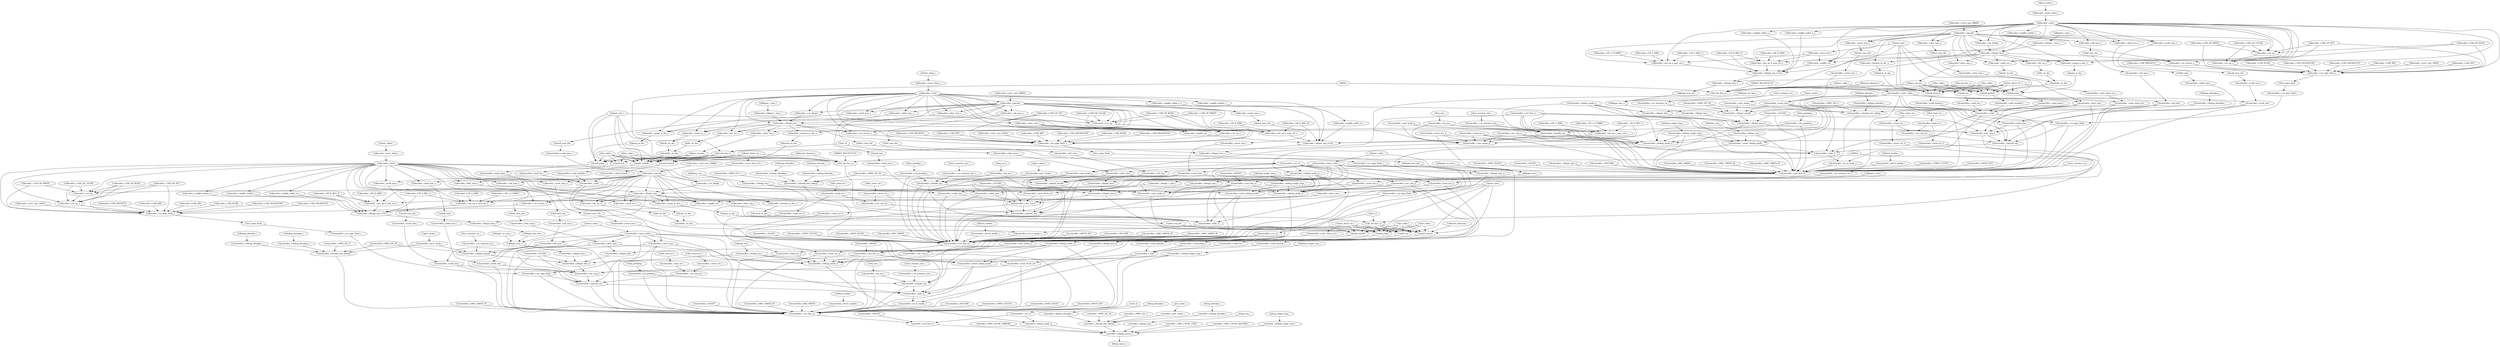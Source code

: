strict digraph "" {
	"[1]decoder_i.regfile_waddr_o"	 [complexity=46,
		importance=0.213745114519,
		rank=0.00464663292432];
	"[1]decoder_i.illegal_reg_rv32e"	 [complexity=37,
		importance=0.212245179777,
		rank=0.00573635621019];
	"[1]decoder_i.regfile_waddr_o" -> "[1]decoder_i.illegal_reg_rv32e";
	"[3]lsu_valid_i"	 [complexity=29,
		importance=0.336816992333,
		rank=0.011614379046];
	"[3]stall_branch"	 [complexity=25,
		importance=0.335546294588,
		rank=0.0134218517835];
	"[3]lsu_valid_i" -> "[3]stall_branch";
	"[3]stall_jump"	 [complexity=25,
		importance=0.335321029642,
		rank=0.0134128411857];
	"[3]lsu_valid_i" -> "[3]stall_jump";
	"[3]stall_multdiv"	 [complexity=25,
		importance=0.335110895011,
		rank=0.0134044358004];
	"[3]lsu_valid_i" -> "[3]stall_multdiv";
	"[3]stall_lsu"	 [complexity=25,
		importance=0.334529432374,
		rank=0.013381177295];
	"[3]lsu_valid_i" -> "[3]stall_lsu";
	"[3]id_wb_fsm_ns"	 [complexity=24,
		importance=0.55927948161,
		rank=0.0233033117338];
	"[3]lsu_valid_i" -> "[3]id_wb_fsm_ns";
	"[2]ex_valid_i"	 [complexity=25,
		importance=0.277152401183,
		rank=0.0110860960473];
	"[2]stall_lsu"	 [complexity=21,
		importance=0.274864841225,
		rank=0.0130888019631];
	"[2]ex_valid_i" -> "[2]stall_lsu";
	"[2]stall_jump"	 [complexity=21,
		importance=0.275656438493,
		rank=0.0131264970711];
	"[2]ex_valid_i" -> "[2]stall_jump";
	"[2]id_wb_fsm_ns"	 [complexity=20,
		importance=0.390917072311,
		rank=0.0195458536155];
	"[2]ex_valid_i" -> "[2]id_wb_fsm_ns";
	"[2]stall_multdiv"	 [complexity=21,
		importance=0.275446303861,
		rank=0.01311649066];
	"[2]ex_valid_i" -> "[2]stall_multdiv";
	"[2]stall_branch"	 [complexity=21,
		importance=0.275881703439,
		rank=0.0131372239733];
	"[2]ex_valid_i" -> "[2]stall_branch";
	"[2]controller_i.instr_valid_i"	 [complexity=12,
		importance=0.0228548685552,
		rank=0.0019045723796];
	"[2]controller_i.ecall_insn"	 [complexity=28,
		importance=0.275092987441,
		rank=0.00982474955145];
	"[2]controller_i.instr_valid_i" -> "[2]controller_i.ecall_insn";
	"[2]controller_i.mret_insn"	 [complexity=9,
		importance=0.0209849067737,
		rank=0.00233165630819];
	"[2]controller_i.instr_valid_i" -> "[2]controller_i.mret_insn";
	"[2]controller_i.instr_fetch_err"	 [complexity=28,
		importance=0.274550356777,
		rank=0.0098053698849];
	"[2]controller_i.instr_valid_i" -> "[2]controller_i.instr_fetch_err";
	"[2]controller_i.wfi_insn"	 [complexity=40,
		importance=0.284997714104,
		rank=0.00712494285259];
	"[2]controller_i.instr_valid_i" -> "[2]controller_i.wfi_insn";
	"[2]controller_i.ebrk_insn"	 [complexity=28,
		importance=0.275092987441,
		rank=0.00982474955145];
	"[2]controller_i.instr_valid_i" -> "[2]controller_i.ebrk_insn";
	"[2]controller_i.dret_insn"	 [complexity=9,
		importance=0.0209849067737,
		rank=0.00233165630819];
	"[2]controller_i.instr_valid_i" -> "[2]controller_i.dret_insn";
	"[2]controller_i.ctrl_fsm_ns"	 [complexity=7,
		importance=0.0799396118202,
		rank=0.0114199445457];
	"[2]controller_i.instr_valid_i" -> "[2]controller_i.ctrl_fsm_ns";
	"[2]controller_i.halt_if"	 [complexity=11,
		importance=0.0877575453209,
		rank=0.00797795866553];
	"[2]controller_i.instr_valid_i" -> "[2]controller_i.halt_if";
	"[2]controller_i.csr_pipe_flush"	 [complexity=21,
		importance=0.272515200389,
		rank=0.0129769143042];
	"[2]controller_i.instr_valid_i" -> "[2]controller_i.csr_pipe_flush";
	"[2]controller_i.enter_debug_mode"	 [complexity=16,
		importance=0.352766498625,
		rank=0.022047906164];
	"[2]controller_i.instr_valid_i" -> "[2]controller_i.enter_debug_mode";
	"[3]fetch_enable_i"	 [complexity=12,
		importance=0.103567732433,
		rank=0.00863064436942];
	"[3]controller_i.fetch_enable_i"	 [complexity=12,
		importance=0.102071769743,
		rank=0.00850598081188];
	"[3]fetch_enable_i" -> "[3]controller_i.fetch_enable_i";
	"[2]csr_pipe_flush"	 [complexity=24,
		importance=0.283773505756,
		rank=0.0118238960732];
	"[2]controller_i.csr_pipe_flush_i"	 [complexity=24,
		importance=0.277265575524,
		rank=0.0115527323135];
	"[2]csr_pipe_flush" -> "[2]controller_i.csr_pipe_flush_i";
	"[3]decoder_i.CSR_DCSR"	 [complexity=40,
		importance=0.354958617892,
		rank=0.00887396544731];
	"[3]decoder_i.csr_pipe_flush_o"	 [complexity=28,
		importance=0.353462655202,
		rank=0.0126236662572];
	"[3]decoder_i.CSR_DCSR" -> "[3]decoder_i.csr_pipe_flush_o";
	"[1]controller_i.ebrk_insn_i"	 [complexity=27,
		importance=0.193532391023,
		rank=0.00716786633418];
	"[1]controller_i.ebrk_insn"	 [complexity=24,
		importance=0.190911782791,
		rank=0.00795465761629];
	"[1]controller_i.ebrk_insn_i" -> "[1]controller_i.ebrk_insn";
	"[2]controller_i.dret_insn_i"	 [complexity=12,
		importance=0.0236055150055,
		rank=0.00196712625046];
	"[2]controller_i.dret_insn_i" -> "[2]controller_i.dret_insn";
	"[2]controller_i.stall_jump_i"	 [complexity=21,
		importance=0.273044689472,
		rank=0.0130021280701];
	"[2]controller_i.stall"	 [complexity=16,
		importance=0.270242864537,
		rank=0.0168901790336];
	"[2]controller_i.stall_jump_i" -> "[2]controller_i.stall";
	"[2]controller_i.id_in_ready_o"	 [complexity=8,
		importance=0.0830489169031,
		rank=0.0103811146129];
	"[2]controller_i.stall" -> "[2]controller_i.id_in_ready_o";
	"[2]controller_i.stall" -> "[2]controller_i.ctrl_fsm_ns";
	"[2]controller_i.stall" -> "[2]controller_i.halt_if";
	"[3]controller_i.FLUSH"	 [complexity=38,
		importance=0.339570302145,
		rank=0.00893606058277];
	"[3]controller_i.exc_req_d"	 [complexity=25,
		importance=0.331888974842,
		rank=0.0132755589937];
	"[3]controller_i.FLUSH" -> "[3]controller_i.exc_req_d";
	"[3]controller_i.illegal_insn_d"	 [complexity=32,
		importance=0.338074339455,
		rank=0.010564823108];
	"[3]controller_i.FLUSH" -> "[3]controller_i.illegal_insn_d";
	"[3]controller_i.ctrl_fsm_ns"	 [complexity=11,
		importance=0.0998278088701,
		rank=0.00907525535183];
	"[3]controller_i.FLUSH" -> "[3]controller_i.ctrl_fsm_ns";
	"[2]controller_i.irq_nm_i"	 [complexity=22,
		importance=0.268863993982,
		rank=0.0122210906356];
	"[2]controller_i.handle_irq"	 [complexity=16,
		importance=0.26662003311,
		rank=0.0166637520694];
	"[2]controller_i.irq_nm_i" -> "[2]controller_i.handle_irq";
	"[2]controller_i.nmi_mode_d"	 [complexity=20,
		importance=0.187592943926,
		rank=0.00937964719629];
	"[2]controller_i.irq_nm_i" -> "[2]controller_i.nmi_mode_d";
	"[2]controller_i.irq_nm_i" -> "[2]controller_i.ctrl_fsm_ns";
	"[2]instr_rdata_i"	 [complexity=18,
		importance=0.0354064658744,
		rank=0.00196702588191];
	"[2]decoder_i.instr_rdata_i"	 [complexity=18,
		importance=0.033910503184,
		rank=0.00188391684355];
	"[2]instr_rdata_i" -> "[2]decoder_i.instr_rdata_i";
	"[1]controller_i.RESET"	 [complexity=3,
		importance=0.0367047442009,
		rank=0.0122349147336];
	"controller_i.ctrl_fsm_cs"	 [complexity=1,
		importance=0.0352087815104,
		rank=0.0352087815104];
	"[1]controller_i.RESET" -> "controller_i.ctrl_fsm_cs";
	"[2]debug_req_i"	 [complexity=10,
		importance=0.0399725296128,
		rank=0.00399725296128];
	"[2]controller_i.debug_req_i"	 [complexity=10,
		importance=0.0384765669224,
		rank=0.00384765669224];
	"[2]debug_req_i" -> "[2]controller_i.debug_req_i";
	"[3]decoder_i.alu_op_a_mux_sel_o"	 [complexity=54,
		importance=0.36019343338,
		rank=0.0066702487663];
	"[3]decoder_i.illegal_reg_rv32e"	 [complexity=45,
		importance=0.356090975576,
		rank=0.00791313279058];
	"[3]decoder_i.alu_op_a_mux_sel_o" -> "[3]decoder_i.illegal_reg_rv32e";
	"[1]rst_ni"	 [complexity=3,
		importance=0.0248908153083,
		rank=0.0082969384361];
	"[1]controller_i.rst_ni"	 [complexity=3,
		importance=0.0233948526179,
		rank=0.00779828420596];
	"[1]rst_ni" -> "[1]controller_i.rst_ni";
	"[2]controller_i.csr_mstatus_mie_i"	 [complexity=22,
		importance=0.268863993982,
		rank=0.0122210906356];
	"[2]controller_i.csr_mstatus_mie_i" -> "[2]controller_i.handle_irq";
	"[3]data_req_dec"	 [complexity=29,
		importance=0.672991913161,
		rank=0.0232066176952];
	"[3]data_req_dec" -> "[3]stall_branch";
	"[3]data_req_dec" -> "[3]stall_jump";
	"[3]data_req_dec" -> "[3]stall_multdiv";
	"[3]data_req_dec" -> "[3]stall_lsu";
	"[3]data_req_dec" -> "[3]id_wb_fsm_ns";
	"[1]jump_in_dec"	 [complexity=19,
		importance=0.193821310336,
		rank=0.0102011215966];
	"[1]stall_jump"	 [complexity=17,
		importance=0.191475233843,
		rank=0.0112632490496];
	"[1]jump_in_dec" -> "[1]stall_jump";
	"[3]controller_i.ebrk_insn_i"	 [complexity=35,
		importance=0.337378186822,
		rank=0.00963937676634];
	"[3]controller_i.ebrk_insn"	 [complexity=32,
		importance=0.33475757859,
		rank=0.0104611743309];
	"[3]controller_i.ebrk_insn_i" -> "[3]controller_i.ebrk_insn";
	"[1]csr_mstatus_tw_i"	 [complexity=36,
		importance=0.201687829268,
		rank=0.00560243970189];
	"[1]controller_i.csr_mstatus_tw_i"	 [complexity=36,
		importance=0.200191866578,
		rank=0.00556088518271];
	"[1]csr_mstatus_tw_i" -> "[1]controller_i.csr_mstatus_tw_i";
	"[3]controller_i.csr_mstatus_tw_i"	 [complexity=44,
		importance=0.344037662377,
		rank=0.00781903778129];
	"[3]controller_i.illegal_umode"	 [complexity=38,
		importance=0.341793701504,
		rank=0.00899457109222];
	"[3]controller_i.csr_mstatus_tw_i" -> "[3]controller_i.illegal_umode";
	"[2]fetch_enable_i"	 [complexity=8,
		importance=0.0836795353831,
		rank=0.0104599419229];
	"[2]controller_i.fetch_enable_i"	 [complexity=8,
		importance=0.0821835726927,
		rank=0.0102729465866];
	"[2]fetch_enable_i" -> "[2]controller_i.fetch_enable_i";
	"[2]csr_mstatus_mie_i"	 [complexity=22,
		importance=0.270359956673,
		rank=0.0122890889397];
	"[2]csr_mstatus_mie_i" -> "[2]controller_i.csr_mstatus_mie_i";
	"[3]controller_i.illegal_insn_i"	 [complexity=38,
		importance=0.341432426363,
		rank=0.00898506385166];
	"[3]controller_i.illegal_insn_i" -> "[3]controller_i.illegal_insn_d";
	"[3]illegal_insn_o"	 [complexity=38,
		importance=0.345158541989,
		rank=0.00908311952603];
	"[3]illegal_insn_o" -> "[3]controller_i.illegal_insn_i";
	"[3]controller_i.dret_insn_i"	 [complexity=16,
		importance=0.028577564268,
		rank=0.00178609776675];
	"[3]controller_i.dret_insn"	 [complexity=13,
		importance=0.0259569560362,
		rank=0.00199668892586];
	"[3]controller_i.dret_insn_i" -> "[3]controller_i.dret_insn";
	"[2]illegal_csr_insn_i"	 [complexity=38,
		importance=0.28698991353,
		rank=0.00755236614553];
	"[2]illegal_insn_o"	 [complexity=34,
		importance=0.28549395084,
		rank=0.00839688090705];
	"[2]illegal_csr_insn_i" -> "[2]illegal_insn_o";
	"[1]controller_i.BOOT_SET"	 [complexity=5,
		importance=0.0533751729608,
		rank=0.0106750345922];
	"[1]controller_i.ctrl_fsm_ns"	 [complexity=3,
		importance=0.0518792102703,
		rank=0.0172930700901];
	"[1]controller_i.BOOT_SET" -> "[1]controller_i.ctrl_fsm_ns";
	"[3]decoder_i.CSR_DSCRATCH0"	 [complexity=40,
		importance=0.354958617892,
		rank=0.00887396544731];
	"[3]decoder_i.CSR_DSCRATCH0" -> "[3]decoder_i.csr_pipe_flush_o";
	"[3]decoder_i.CSR_DSCRATCH1"	 [complexity=40,
		importance=0.354958617892,
		rank=0.00887396544731];
	"[3]decoder_i.CSR_DSCRATCH1" -> "[3]decoder_i.csr_pipe_flush_o";
	"[3]dret_insn_dec"	 [complexity=16,
		importance=0.0308269385224,
		rank=0.00192668365765];
	"[3]dret_insn_dec" -> "[3]controller_i.dret_insn_i";
	"[1]decoder_i.dret_insn_o"	 [complexity=8,
		importance=0.0223896286463,
		rank=0.00279870358078];
	"[1]dret_insn_dec"	 [complexity=8,
		importance=0.0208828399974,
		rank=0.00261035499968];
	"[1]decoder_i.dret_insn_o" -> "[1]dret_insn_dec";
	"[2]controller_i.handle_irq" -> "[2]controller_i.nmi_mode_d";
	"[2]controller_i.handle_irq" -> "[2]controller_i.ctrl_fsm_ns";
	"[2]controller_i.handle_irq" -> "[2]controller_i.halt_if";
	"[1]id_wb_fsm_cs"	 [complexity=18,
		importance=0.386894220562,
		rank=0.0214941233645];
	"[1]stall_lsu"	 [complexity=17,
		importance=0.190683636575,
		rank=0.0112166845044];
	"[1]id_wb_fsm_cs" -> "[1]stall_lsu";
	"[1]stall_multdiv"	 [complexity=17,
		importance=0.191265099211,
		rank=0.0112508881889];
	"[1]id_wb_fsm_cs" -> "[1]stall_multdiv";
	"[1]id_wb_fsm_cs" -> "[1]stall_jump";
	"[1]stall_branch"	 [complexity=17,
		importance=0.191700498789,
		rank=0.0112764999288];
	"[1]id_wb_fsm_cs" -> "[1]stall_branch";
	"[3]controller_i.wfi_insn"	 [complexity=44,
		importance=0.344662305253,
		rank=0.0078332342103];
	"[3]controller_i.special_req"	 [complexity=18,
		importance=0.328245789084,
		rank=0.0182358771713];
	"[3]controller_i.wfi_insn" -> "[3]controller_i.special_req";
	"[3]controller_i.wfi_insn" -> "[3]controller_i.illegal_umode";
	"[3]controller_i.wfi_insn" -> "[3]controller_i.ctrl_fsm_ns";
	"[2]controller_i.BOOT_SET"	 [complexity=9,
		importance=0.0814355745107,
		rank=0.00904839716785];
	"[2]controller_i.BOOT_SET" -> "[2]controller_i.ctrl_fsm_ns";
	"[3]instr_valid_i"	 [complexity=16,
		importance=0.0293228805081,
		rank=0.00183268003175];
	"[3]instr_valid_i" -> "[3]illegal_insn_o";
	"[3]controller_i.instr_valid_i"	 [complexity=16,
		importance=0.0278269178176,
		rank=0.0017391823636];
	"[3]instr_valid_i" -> "[3]controller_i.instr_valid_i";
	"[3]controller_i.IRQ_TAKEN"	 [complexity=17,
		importance=0.300979389301,
		rank=0.0177046699589];
	"[3]controller_i.IRQ_TAKEN" -> "[3]controller_i.ctrl_fsm_ns";
	"[1]controller_i.PRIV_LVL_U"	 [complexity=12,
		importance=0.0584863209076,
		rank=0.00487386007563];
	"[1]controller_i.ebreak_into_debug"	 [complexity=5,
		importance=0.0569903582172,
		rank=0.0113980716434];
	"[1]controller_i.PRIV_LVL_U" -> "[1]controller_i.ebreak_into_debug";
	"[1]controller_i.PRIV_LVL_M"	 [complexity=12,
		importance=0.0584863209076,
		rank=0.00487386007563];
	"[1]controller_i.illegal_umode"	 [complexity=30,
		importance=0.197947905705,
		rank=0.0065982635235];
	"[1]controller_i.PRIV_LVL_M" -> "[1]controller_i.illegal_umode";
	"[1]controller_i.PRIV_LVL_M" -> "[1]controller_i.ebreak_into_debug";
	"[3]decoder_i.regfile_waddr_o"	 [complexity=54,
		importance=0.357590910318,
		rank=0.00662205389478];
	"[3]decoder_i.regfile_waddr_o" -> "[3]decoder_i.illegal_reg_rv32e";
	"[3]branch_decision_i"	 [complexity=27,
		importance=0.337042257279,
		rank=0.0124830465659];
	"[3]branch_decision_i" -> "[3]stall_branch";
	"[3]branch_decision_i" -> "[3]id_wb_fsm_ns";
	"[1]controller_i.illegal_insn_d"	 [complexity=24,
		importance=0.194228543655,
		rank=0.00809285598564];
	"[1]controller_i.illegal_umode" -> "[1]controller_i.illegal_insn_d";
	"[1]decoder_i.CSR_DSCRATCH0"	 [complexity=32,
		importance=0.211112822093,
		rank=0.0065972756904];
	"[1]decoder_i.csr_pipe_flush_o"	 [complexity=20,
		importance=0.209616859402,
		rank=0.0104808429701];
	"[1]decoder_i.CSR_DSCRATCH0" -> "[1]decoder_i.csr_pipe_flush_o";
	"[1]decoder_i.CSR_DSCRATCH1"	 [complexity=32,
		importance=0.211112822093,
		rank=0.0065972756904];
	"[1]decoder_i.CSR_DSCRATCH1" -> "[1]decoder_i.csr_pipe_flush_o";
	"[3]controller_i.DBG_TAKEN_ID"	 [complexity=13,
		importance=0.101323771561,
		rank=0.00779413627389];
	"[3]controller_i.DBG_TAKEN_ID" -> "[3]controller_i.ctrl_fsm_ns";
	"[3]controller_i.DBG_TAKEN_IF"	 [complexity=17,
		importance=0.300979389301,
		rank=0.0177046699589];
	"[3]controller_i.DBG_TAKEN_IF" -> "[3]controller_i.ctrl_fsm_ns";
	"[2]controller_i.exc_req_d"	 [complexity=21,
		importance=0.272224383692,
		rank=0.0129630658901];
	"[1]controller_i.exc_req_q"	 [complexity=7,
		importance=0.0156641621971,
		rank=0.00223773745673];
	"[2]controller_i.exc_req_d" -> "[1]controller_i.exc_req_q";
	"[2]controller_i.special_req"	 [complexity=14,
		importance=0.268581197934,
		rank=0.019184371281];
	"[2]controller_i.exc_req_d" -> "[2]controller_i.special_req";
	"[3]decoder_i.wfi_insn_o"	 [complexity=47,
		importance=0.351039076388,
		rank=0.0074689165189];
	"[3]wfi_insn_dec"	 [complexity=47,
		importance=0.349532287739,
		rank=0.00743685718594];
	"[3]decoder_i.wfi_insn_o" -> "[3]wfi_insn_dec";
	"[1]div_en_dec"	 [complexity=22,
		importance=0.196308603426,
		rank=0.00892311833755];
	"[1]multdiv_en_dec"	 [complexity=19,
		importance=0.193943560123,
		rank=0.010207555796];
	"[1]div_en_dec" -> "[1]multdiv_en_dec";
	"[3]controller_i.csr_pipe_flush"	 [complexity=25,
		importance=0.332179791538,
		rank=0.0132871916615];
	"[3]controller_i.csr_pipe_flush" -> "[3]controller_i.special_req";
	"[3]controller_i.csr_pipe_flush" -> "[3]controller_i.ctrl_fsm_ns";
	"[1]branch_in_dec"	 [complexity=19,
		importance=0.19404891176,
		rank=0.0102131006189];
	"[1]branch_in_dec" -> "[1]stall_branch";
	"[2]div_en_dec"	 [complexity=26,
		importance=0.280489808076,
		rank=0.0107880695414];
	"[2]multdiv_en_dec"	 [complexity=23,
		importance=0.278124764773,
		rank=0.0120923810771];
	"[2]div_en_dec" -> "[2]multdiv_en_dec";
	"[3]rst_ni"	 [complexity=11,
		importance=0.0447790123582,
		rank=0.00407081930529];
	"[2]id_wb_fsm_cs"	 [complexity=22,
		importance=0.555256629861,
		rank=0.025238937721];
	"[3]rst_ni" -> "[2]id_wb_fsm_cs";
	"[3]controller_i.rst_ni"	 [complexity=11,
		importance=0.0432830496677,
		rank=0.00393482269707];
	"[3]rst_ni" -> "[3]controller_i.rst_ni";
	"[1]controller_i.exc_req_q" -> "[1]controller_i.ctrl_fsm_ns";
	"[1]controller_i.debug_mode_d"	 [complexity=4,
		importance=0.0131442537625,
		rank=0.00328606344063];
	"[1]controller_i.exc_req_q" -> "[1]controller_i.debug_mode_d";
	"[2]controller_i.ecall_insn" -> "[2]controller_i.exc_req_d";
	"[2]controller_i.ecall_insn" -> "[2]controller_i.ctrl_fsm_ns";
	"[1]decoder_i.div_en_o"	 [complexity=22,
		importance=0.198046681643,
		rank=0.00900212189288];
	"[1]decoder_i.div_en_o" -> "[1]div_en_dec";
	"[2]controller_i.ecall_insn_i"	 [complexity=31,
		importance=0.277713595672,
		rank=0.00895850308621];
	"[2]controller_i.ecall_insn_i" -> "[2]controller_i.ecall_insn";
	"[2]controller_i.illegal_dret"	 [complexity=34,
		importance=0.280160835159,
		rank=0.0082400245635];
	"[2]controller_i.illegal_insn_d"	 [complexity=28,
		importance=0.278409748305,
		rank=0.00994320529661];
	"[2]controller_i.illegal_dret" -> "[2]controller_i.illegal_insn_d";
	"[2]controller_i.debug_mode_d"	 [complexity=8,
		importance=0.018116303025,
		rank=0.00226453787812];
	"[2]controller_i.mret_insn" -> "[2]controller_i.debug_mode_d";
	"[2]controller_i.mret_insn" -> "[2]controller_i.special_req";
	"[2]controller_i.illegal_umode"	 [complexity=34,
		importance=0.282129110355,
		rank=0.00829791501044];
	"[2]controller_i.mret_insn" -> "[2]controller_i.illegal_umode";
	"[2]controller_i.mret_insn" -> "[2]controller_i.nmi_mode_d";
	"[2]controller_i.mret_insn" -> "[2]controller_i.ctrl_fsm_ns";
	"[3]controller_i.stall_lsu_i"	 [complexity=25,
		importance=0.332445444067,
		rank=0.0132978177627];
	"[3]controller_i.stall"	 [complexity=20,
		importance=0.329907455687,
		rank=0.0164953727843];
	"[3]controller_i.stall_lsu_i" -> "[3]controller_i.stall";
	"[3]decoder_i.csr_op_o"	 [complexity=36,
		importance=1.77091752792,
		rank=0.0491921535533];
	"[3]decoder_i.csr_op_o" -> "[3]decoder_i.csr_pipe_flush_o";
	"[1]decoder_i.alu_op_a_mux_sel_o"	 [complexity=46,
		importance=0.216347637581,
		rank=0.00470320951263];
	"[1]decoder_i.alu_op_a_mux_sel_o" -> "[1]decoder_i.illegal_reg_rv32e";
	"[1]controller_i.load_err_q"	 [complexity=7,
		importance=0.0157354737558,
		rank=0.00224792482226];
	"[1]controller_i.load_err_q" -> "[1]controller_i.ctrl_fsm_ns";
	"[1]controller_i.load_err_q" -> "[1]controller_i.debug_mode_d";
	"[2]decoder_i.CSR_MSTATUS"	 [complexity=30,
		importance=0.295294026743,
		rank=0.00984313422475];
	"[2]decoder_i.csr_pipe_flush_o"	 [complexity=24,
		importance=0.293798064052,
		rank=0.0122415860022];
	"[2]decoder_i.CSR_MSTATUS" -> "[2]decoder_i.csr_pipe_flush_o";
	"[1]controller_i.load_err_i"	 [complexity=20,
		importance=0.188794370485,
		rank=0.00943971852426];
	"[1]controller_i.exc_req_lsu"	 [complexity=17,
		importance=0.186924408704,
		rank=0.0109955534532];
	"[1]controller_i.load_err_i" -> "[1]controller_i.exc_req_lsu";
	"[1]ecall_insn_dec"	 [complexity=27,
		importance=0.195781765277,
		rank=0.00725117649174];
	"[1]controller_i.ecall_insn_i"	 [complexity=27,
		importance=0.193532391023,
		rank=0.00716786633418];
	"[1]ecall_insn_dec" -> "[1]controller_i.ecall_insn_i";
	"[1]controller_i.DBG_TAKEN_IF"	 [complexity=9,
		importance=0.157133593501,
		rank=0.0174592881668];
	"[1]controller_i.DBG_TAKEN_IF" -> "[1]controller_i.ctrl_fsm_ns";
	"[3]controller_i.exc_req_lsu"	 [complexity=25,
		importance=0.330770204503,
		rank=0.0132308081801];
	"[3]controller_i.exc_req_lsu" -> "[3]controller_i.special_req";
	"[1]decoder_i.opcode"	 [complexity=9,
		importance=0.02463756157,
		rank=0.00273750684111];
	"[1]decoder_i.opcode" -> "[1]decoder_i.dret_insn_o";
	"[1]decoder_i.opcode" -> "[1]decoder_i.div_en_o";
	"[1]decoder_i.opcode" -> "[1]decoder_i.alu_op_a_mux_sel_o";
	"[1]decoder_i.csr_access_o"	 [complexity=28,
		importance=0.630570587829,
		rank=0.0225203781368];
	"[1]decoder_i.opcode" -> "[1]decoder_i.csr_access_o";
	"[1]decoder_i.data_req_o"	 [complexity=21,
		importance=0.3870080263,
		rank=0.0184289536333];
	"[1]decoder_i.opcode" -> "[1]decoder_i.data_req_o";
	"[1]decoder_i.csr_illegal"	 [complexity=22,
		importance=0.200686798813,
		rank=0.00912212721875];
	"[1]decoder_i.opcode" -> "[1]decoder_i.csr_illegal";
	"[1]decoder_i.ecall_insn_o"	 [complexity=27,
		importance=0.197288553926,
		rank=0.00730698347874];
	"[1]decoder_i.opcode" -> "[1]decoder_i.ecall_insn_o";
	"[1]decoder_i.illegal_insn"	 [complexity=20,
		importance=0.199180010164,
		rank=0.00995900050819];
	"[1]decoder_i.opcode" -> "[1]decoder_i.illegal_insn";
	"[1]decoder_i.mult_en_o"	 [complexity=22,
		importance=0.198046681643,
		rank=0.00900212189288];
	"[1]decoder_i.opcode" -> "[1]decoder_i.mult_en_o";
	"[1]decoder_i.ebrk_insn_o"	 [complexity=27,
		importance=0.197288553926,
		rank=0.00730698347874];
	"[1]decoder_i.opcode" -> "[1]decoder_i.ebrk_insn_o";
	"[1]decoder_i.csr_op"	 [complexity=35,
		importance=3.15765375142,
		rank=0.0902186786121];
	"[1]decoder_i.opcode" -> "[1]decoder_i.csr_op";
	"[1]decoder_i.regfile_we"	 [complexity=46,
		importance=0.214227881696,
		rank=0.00465712786296];
	"[1]decoder_i.opcode" -> "[1]decoder_i.regfile_we";
	"[1]decoder_i.alu_op_b_mux_sel_o"	 [complexity=46,
		importance=0.215609026468,
		rank=0.0046871527493];
	"[1]decoder_i.opcode" -> "[1]decoder_i.alu_op_b_mux_sel_o";
	"[1]decoder_i.branch_in_dec_o"	 [complexity=19,
		importance=0.195753734642,
		rank=0.010302828139];
	"[1]decoder_i.opcode" -> "[1]decoder_i.branch_in_dec_o";
	"[1]decoder_i.jump_in_dec_o"	 [complexity=19,
		importance=0.195521459701,
		rank=0.0102906031422];
	"[1]decoder_i.opcode" -> "[1]decoder_i.jump_in_dec_o";
	"[1]decoder_i.wfi_insn_o"	 [complexity=39,
		importance=0.207193280589,
		rank=0.00531264822023];
	"[1]decoder_i.opcode" -> "[1]decoder_i.wfi_insn_o";
	"[1]decoder_i.mret_insn_o"	 [complexity=8,
		importance=0.0223896286463,
		rank=0.00279870358078];
	"[1]decoder_i.opcode" -> "[1]decoder_i.mret_insn_o";
	"[1]decoder_i.OP_B_REG_B"	 [complexity=52,
		importance=4.74489454498,
		rank=0.0912479720188];
	"[1]decoder_i.OP_B_REG_B" -> "[1]decoder_i.illegal_reg_rv32e";
	"[1]decoder_i.OP_B_REG_B" -> "[1]decoder_i.alu_op_b_mux_sel_o";
	"[3]decoder_i.OP_A_CURRPC"	 [complexity=66,
		importance=2.16265656297,
		rank=0.0327675236814];
	"[3]decoder_i.OP_A_CURRPC" -> "[3]decoder_i.alu_op_a_mux_sel_o";
	"controller_i.DBG_CAUSE_EBREAK"	 [complexity=4,
		importance=0.0178403716905,
		rank=0.00446009292263];
	"controller_i.debug_cause_o"	 [complexity=0,
		importance=0.00817220450004,
		rank=0.0];
	"controller_i.DBG_CAUSE_EBREAK" -> "controller_i.debug_cause_o";
	"controller_i.debug_ebreaku_i"	 [complexity=9,
		importance=0.0155273133194,
		rank=0.00172525703548];
	"controller_i.ebreak_into_debug"	 [complexity=2,
		importance=0.0132833524469,
		rank=0.00664167622345];
	"controller_i.debug_ebreaku_i" -> "controller_i.ebreak_into_debug";
	"[2]decoder_i.regfile_raddr_b_o"	 [complexity=50,
		importance=0.297926319168,
		rank=0.00595852638337];
	"[2]decoder_i.illegal_reg_rv32e"	 [complexity=41,
		importance=0.296426384427,
		rank=0.00722991181528];
	"[2]decoder_i.regfile_raddr_b_o" -> "[2]decoder_i.illegal_reg_rv32e";
	"[1]controller_i.rst_ni" -> "controller_i.ctrl_fsm_cs";
	"controller_i.debug_mode_q"	 [complexity=2,
		importance=0.0109026950773,
		rank=0.00545134753867];
	"[1]controller_i.rst_ni" -> "controller_i.debug_mode_q";
	"[1]controller_i.enter_debug_mode"	 [complexity=12,
		importance=0.240524892425,
		rank=0.0200437410354];
	"[1]controller_i.halt_if"	 [complexity=7,
		importance=0.059697143771,
		rank=0.00852816339585];
	"[1]controller_i.enter_debug_mode" -> "[1]controller_i.halt_if";
	"[1]controller_i.enter_debug_mode" -> "[1]controller_i.ctrl_fsm_ns";
	"[1]controller_i.csr_pipe_flush"	 [complexity=17,
		importance=0.188333995739,
		rank=0.0110784703376];
	"[1]controller_i.csr_pipe_flush" -> "[1]controller_i.ctrl_fsm_ns";
	"[1]controller_i.special_req"	 [complexity=10,
		importance=0.184399993285,
		rank=0.0184399993285];
	"[1]controller_i.csr_pipe_flush" -> "[1]controller_i.special_req";
	"[3]csr_mstatus_tw_i"	 [complexity=44,
		importance=0.345533625067,
		rank=0.00785303693335];
	"[3]csr_mstatus_tw_i" -> "[3]controller_i.csr_mstatus_tw_i";
	"[1]controller_i.debug_mode_q"	 [complexity=6,
		importance=0.0158747443398,
		rank=0.0026457907233];
	"[2]controller_i.debug_mode_d" -> "[1]controller_i.debug_mode_q";
	"[1]decoder_i.sv2v_cast_290A1"	 [complexity=38,
		importance=1.25919711911,
		rank=0.0331367662922];
	"[1]decoder_i.sv2v_cast_290A1" -> "[1]decoder_i.csr_pipe_flush_o";
	"[3]decoder_i.regfile_raddr_a_o"	 [complexity=54,
		importance=0.357590910318,
		rank=0.00662205389478];
	"[3]decoder_i.regfile_raddr_a_o" -> "[3]decoder_i.illegal_reg_rv32e";
	"[2]instr_valid_i"	 [complexity=12,
		importance=0.0243508312456,
		rank=0.00202923593713];
	"[2]instr_valid_i" -> "[2]controller_i.instr_valid_i";
	"[2]instr_valid_i" -> "[2]illegal_insn_o";
	"[1]csr_pipe_flush"	 [complexity=20,
		importance=0.199592301106,
		rank=0.0099796150553];
	"[1]controller_i.csr_pipe_flush_i"	 [complexity=20,
		importance=0.193084370874,
		rank=0.00965421854369];
	"[1]csr_pipe_flush" -> "[1]controller_i.csr_pipe_flush_i";
	"[1]decoder_i.OP_A_REG_A"	 [complexity=64,
		importance=10.169834929,
		rank=0.158903670766];
	"[1]decoder_i.OP_A_REG_A" -> "[1]decoder_i.alu_op_a_mux_sel_o";
	"[1]decoder_i.OP_A_REG_A" -> "[1]decoder_i.illegal_reg_rv32e";
	"[2]controller_i.debug_mode_q"	 [complexity=10,
		importance=0.0208467936023,
		rank=0.00208467936023];
	"[2]controller_i.debug_mode_q" -> "[2]controller_i.handle_irq";
	"[2]controller_i.debug_mode_q" -> "[2]controller_i.illegal_dret";
	"[2]controller_i.debug_mode_q" -> "[2]controller_i.debug_mode_d";
	"[2]controller_i.debug_mode_q" -> "[2]controller_i.ctrl_fsm_ns";
	"[2]controller_i.debug_mode_q" -> "[2]controller_i.enter_debug_mode";
	"[2]dret_insn_dec"	 [complexity=12,
		importance=0.0258548892599,
		rank=0.00215457410499];
	"[2]dret_insn_dec" -> "[2]controller_i.dret_insn_i";
	"[3]mult_en_dec"	 [complexity=30,
		importance=0.340154399225,
		rank=0.0113384799742];
	"[3]multdiv_en_dec"	 [complexity=27,
		importance=0.337789355922,
		rank=0.012510716886];
	"[3]mult_en_dec" -> "[3]multdiv_en_dec";
	"[1]ebrk_insn"	 [complexity=27,
		importance=0.195781765277,
		rank=0.00725117649174];
	"[1]ebrk_insn" -> "[1]controller_i.ebrk_insn_i";
	"[2]csr_mstatus_tw_i"	 [complexity=40,
		importance=0.285869033918,
		rank=0.00714672584794];
	"[2]controller_i.csr_mstatus_tw_i"	 [complexity=40,
		importance=0.284373071227,
		rank=0.00710932678068];
	"[2]csr_mstatus_tw_i" -> "[2]controller_i.csr_mstatus_tw_i";
	"[2]controller_i.RESET"	 [complexity=7,
		importance=0.0647651457508,
		rank=0.00925216367868];
	"[1]controller_i.ctrl_fsm_cs"	 [complexity=5,
		importance=0.0632691830603,
		rank=0.0126538366121];
	"[2]controller_i.RESET" -> "[1]controller_i.ctrl_fsm_cs";
	"[1]controller_i.instr_fetch_err"	 [complexity=24,
		importance=0.190369152127,
		rank=0.00793204800531];
	"[1]controller_i.instr_fetch_err" -> "[1]controller_i.ctrl_fsm_ns";
	"[1]controller_i.exc_req_d"	 [complexity=17,
		importance=0.188043179042,
		rank=0.0110613634731];
	"[1]controller_i.instr_fetch_err" -> "[1]controller_i.exc_req_d";
	"[3]decoder_i.illegal_insn_o"	 [complexity=42,
		importance=0.351059804861,
		rank=0.0083585667824];
	"[3]illegal_insn_dec"	 [complexity=42,
		importance=0.348123109215,
		rank=0.00828864545751];
	"[3]decoder_i.illegal_insn_o" -> "[3]illegal_insn_dec";
	debug_ebreakm_i	 [complexity=9,
		importance=0.0170232760098,
		rank=0.0018914751122];
	"controller_i.debug_ebreakm_i"	 [complexity=9,
		importance=0.0155273133194,
		rank=0.00172525703548];
	debug_ebreakm_i -> "controller_i.debug_ebreakm_i";
	"[3]controller_i.debug_single_step_i"	 [complexity=14,
		importance=0.0484206654473,
		rank=0.00345861896052];
	"[3]controller_i.enter_debug_mode"	 [complexity=20,
		importance=0.432319286824,
		rank=0.0216159643412];
	"[3]controller_i.debug_single_step_i" -> "[3]controller_i.enter_debug_mode";
	"[3]controller_i.debug_mode_d"	 [complexity=12,
		importance=0.0230883522874,
		rank=0.00192402935729];
	"[3]controller_i.debug_single_step_i" -> "[3]controller_i.debug_mode_d";
	"[3]controller_i.debug_single_step_i" -> "[3]controller_i.ctrl_fsm_ns";
	"[2]decoder_i.OP_B_IMM"	 [complexity=80,
		importance=11.6933149763,
		rank=0.146166437203];
	"[2]decoder_i.alu_op_b_mux_sel_o"	 [complexity=50,
		importance=0.299790231117,
		rank=0.00599580462235];
	"[2]decoder_i.OP_B_IMM" -> "[2]decoder_i.alu_op_b_mux_sel_o";
	"[2]decoder_i.CSR_DPC"	 [complexity=36,
		importance=0.295294026743,
		rank=0.00820261185396];
	"[2]decoder_i.CSR_DPC" -> "[2]decoder_i.csr_pipe_flush_o";
	"[2]controller_i.illegal_insn_i"	 [complexity=34,
		importance=0.281767835214,
		rank=0.00828728927099];
	"[2]illegal_insn_o" -> "[2]controller_i.illegal_insn_i";
	"[3]decoder_i.instr_rdata_i"	 [complexity=22,
		importance=0.0388825524465,
		rank=0.00176738874757];
	"[3]decoder_i.instr"	 [complexity=20,
		importance=0.037012590665,
		rank=0.00185062953325];
	"[3]decoder_i.instr_rdata_i" -> "[3]decoder_i.instr";
	"[3]controller_i.irq_nm_i"	 [complexity=26,
		importance=0.328528585132,
		rank=0.0126357148128];
	"[3]controller_i.nmi_mode_d"	 [complexity=24,
		importance=0.271774148575,
		rank=0.0113239228573];
	"[3]controller_i.irq_nm_i" -> "[3]controller_i.nmi_mode_d";
	"[3]controller_i.handle_irq"	 [complexity=20,
		importance=0.326284624259,
		rank=0.016314231213];
	"[3]controller_i.irq_nm_i" -> "[3]controller_i.handle_irq";
	"[3]controller_i.irq_nm_i" -> "[3]controller_i.ctrl_fsm_ns";
	"[3]controller_i.stall_branch_i"	 [complexity=25,
		importance=0.332784361241,
		rank=0.0133113744496];
	"[3]controller_i.stall_branch_i" -> "[3]controller_i.stall";
	"[1]controller_i.debug_single_step_i"	 [complexity=6,
		importance=0.0285324683975,
		rank=0.00475541139958];
	"[1]controller_i.debug_single_step_i" -> "[1]controller_i.enter_debug_mode";
	"[1]controller_i.debug_single_step_i" -> "[1]controller_i.ctrl_fsm_ns";
	"[1]controller_i.debug_single_step_i" -> "[1]controller_i.debug_mode_d";
	"[3]decoder_i.mult_en_o"	 [complexity=30,
		importance=0.341892477443,
		rank=0.0113964159148];
	"[3]decoder_i.mult_en_o" -> "[3]mult_en_dec";
	"[2]controller_i.DECODE"	 [complexity=17,
		importance=0.800892080893,
		rank=0.047111298876];
	"[2]controller_i.DECODE" -> "[2]controller_i.ctrl_fsm_ns";
	"[2]controller_i.nmi_mode_q"	 [complexity=22,
		importance=0.269411105072,
		rank=0.0122459593214];
	"[3]controller_i.nmi_mode_d" -> "[2]controller_i.nmi_mode_q";
	"[2]controller_i.instr_fetch_err" -> "[2]controller_i.exc_req_d";
	"[2]controller_i.instr_fetch_err" -> "[2]controller_i.ctrl_fsm_ns";
	"[3]controller_i.nmi_mode_q"	 [complexity=26,
		importance=0.329075696221,
		rank=0.012656757547];
	"[3]controller_i.nmi_mode_q" -> "[3]controller_i.nmi_mode_d";
	"[3]controller_i.nmi_mode_q" -> "[3]controller_i.handle_irq";
	"[1]controller_i.wfi_insn_i"	 [complexity=39,
		importance=0.203437117686,
		rank=0.00521633635091];
	"[1]controller_i.wfi_insn"	 [complexity=36,
		importance=0.200816509454,
		rank=0.00557823637372];
	"[1]controller_i.wfi_insn_i" -> "[1]controller_i.wfi_insn";
	"[2]decoder_i.mult_en_o"	 [complexity=26,
		importance=0.282227886293,
		rank=0.0108549187036];
	"[2]mult_en_dec"	 [complexity=26,
		importance=0.280489808076,
		rank=0.0107880695414];
	"[2]decoder_i.mult_en_o" -> "[2]mult_en_dec";
	"[1]controller_i.irq_pending_i"	 [complexity=18,
		importance=0.184682789332,
		rank=0.0102601549629];
	"[1]controller_i.irq_pending_i" -> "[1]controller_i.ctrl_fsm_ns";
	"[1]controller_i.handle_irq"	 [complexity=12,
		importance=0.18243882846,
		rank=0.015203235705];
	"[1]controller_i.irq_pending_i" -> "[1]controller_i.handle_irq";
	"[1]lsu_store_err_i"	 [complexity=20,
		importance=0.190664332267,
		rank=0.00953321661333];
	"[1]controller_i.store_err_i"	 [complexity=20,
		importance=0.189168369576,
		rank=0.00945841847881];
	"[1]lsu_store_err_i" -> "[1]controller_i.store_err_i";
	"[3]div_en_dec"	 [complexity=30,
		importance=0.340154399225,
		rank=0.0113384799742];
	"[3]div_en_dec" -> "[3]multdiv_en_dec";
	"[2]decoder_i.illegal_insn_o"	 [complexity=38,
		importance=0.291395213711,
		rank=0.00766829509766];
	"[2]decoder_i.illegal_reg_rv32e" -> "[2]decoder_i.illegal_insn_o";
	"[3]irq_nm_i"	 [complexity=26,
		importance=0.330024547822,
		rank=0.0126932518393];
	"[3]irq_nm_i" -> "[3]controller_i.irq_nm_i";
	"[2]illegal_insn_dec"	 [complexity=38,
		importance=0.288458518066,
		rank=0.00759101363331];
	"[2]illegal_insn_dec" -> "[2]illegal_insn_o";
	"[3]decoder_i.CSR_MIE"	 [complexity=34,
		importance=0.354958617892,
		rank=0.0104399593498];
	"[3]decoder_i.CSR_MIE" -> "[3]decoder_i.csr_pipe_flush_o";
	"[2]decoder_i.jump_in_dec_o"	 [complexity=23,
		importance=0.279702664351,
		rank=0.0121609854066];
	"[2]jump_in_dec"	 [complexity=23,
		importance=0.278002514986,
		rank=0.0120870658689];
	"[2]decoder_i.jump_in_dec_o" -> "[2]jump_in_dec";
	"[1]controller_i.SLEEP"	 [complexity=5,
		importance=0.0533751729608,
		rank=0.0106750345922];
	"[1]controller_i.SLEEP" -> "[1]controller_i.ctrl_fsm_ns";
	"[3]decoder_i.CSR_OP_WRITE"	 [complexity=45,
		importance=5.3168366511,
		rank=0.11815192558];
	"[3]decoder_i.csr_op"	 [complexity=43,
		importance=5.31534068841,
		rank=0.123612574149];
	"[3]decoder_i.CSR_OP_WRITE" -> "[3]decoder_i.csr_op";
	"[3]decoder_i.CSR_OP_WRITE" -> "[3]decoder_i.csr_pipe_flush_o";
	"controller_i.debug_req_i"	 [complexity=2,
		importance=0.0185883698726,
		rank=0.00929418493628];
	"controller_i.debug_req_i" -> "controller_i.debug_cause_o";
	"[1]debug_req_i"	 [complexity=6,
		importance=0.0300284310879,
		rank=0.00500473851465];
	"[1]controller_i.debug_req_i"	 [complexity=6,
		importance=0.0285324683975,
		rank=0.00475541139958];
	"[1]debug_req_i" -> "[1]controller_i.debug_req_i";
	"[3]controller_i.instr_fetch_err"	 [complexity=32,
		importance=0.334214947927,
		rank=0.0104442171227];
	"[3]controller_i.instr_fetch_err" -> "[3]controller_i.exc_req_d";
	"[3]controller_i.instr_fetch_err" -> "[3]controller_i.ctrl_fsm_ns";
	"[1]instr_rdata_i"	 [complexity=14,
		importance=0.030434416612,
		rank=0.00217388690085];
	"[1]decoder_i.instr_rdata_i"	 [complexity=14,
		importance=0.0289384539215,
		rank=0.00206703242297];
	"[1]instr_rdata_i" -> "[1]decoder_i.instr_rdata_i";
	"[1]instr_new_i"	 [complexity=19,
		importance=0.192971196534,
		rank=0.0101563787649];
	"[1]decoder_i.instr_new_i"	 [complexity=49,
		importance=1.29518948982,
		rank=0.0264324385678];
	"[1]instr_new_i" -> "[1]decoder_i.instr_new_i";
	"[1]instr_new_i" -> "[1]stall_lsu";
	"[1]instr_new_i" -> "[1]stall_multdiv";
	"[1]instr_new_i" -> "[1]stall_jump";
	"[1]instr_new_i" -> "[1]stall_branch";
	"[1]controller_i.ebrk_insn" -> "[1]controller_i.ctrl_fsm_ns";
	"[1]controller_i.ebrk_insn" -> "[1]controller_i.exc_req_d";
	"[2]jump_in_dec" -> "[2]stall_jump";
	"[2]controller_i.stall_lsu_i"	 [complexity=21,
		importance=0.272780852918,
		rank=0.0129895644246];
	"[2]stall_lsu" -> "[2]controller_i.stall_lsu_i";
	"[1]decoder_i.instr_new_i" -> "[1]decoder_i.alu_op_a_mux_sel_o";
	"[1]decoder_i.instr_new_i" -> "[1]decoder_i.regfile_we";
	"[1]decoder_i.instr_new_i" -> "[1]decoder_i.alu_op_b_mux_sel_o";
	"[1]illegal_c_insn_i"	 [complexity=21,
		importance=0.202919933727,
		rank=0.00966285398698];
	"[1]decoder_i.illegal_c_insn_i"	 [complexity=21,
		importance=0.201423971036,
		rank=0.00959161766839];
	"[1]illegal_c_insn_i" -> "[1]decoder_i.illegal_c_insn_i";
	"[3]decoder_i.OP_B_REG_B"	 [complexity=60,
		importance=7.90950205256,
		rank=0.131825034209];
	"[3]decoder_i.alu_op_b_mux_sel_o"	 [complexity=54,
		importance=0.359454822267,
		rank=0.00665657078272];
	"[3]decoder_i.OP_B_REG_B" -> "[3]decoder_i.alu_op_b_mux_sel_o";
	"[3]decoder_i.OP_B_REG_B" -> "[3]decoder_i.illegal_reg_rv32e";
	"[3]decoder_i.ecall_insn_o"	 [complexity=35,
		importance=0.341134349725,
		rank=0.00974669570644];
	"[3]ecall_insn_dec"	 [complexity=35,
		importance=0.339627561076,
		rank=0.00970364460218];
	"[3]decoder_i.ecall_insn_o" -> "[3]ecall_insn_dec";
	"[1]decoder_i.csr_access_o" -> "[1]decoder_i.csr_pipe_flush_o";
	"[1]decoder_i.CSR_OP_WRITE"	 [complexity=37,
		importance=3.15914971411,
		rank=0.0853824247058];
	"[1]decoder_i.CSR_OP_WRITE" -> "[1]decoder_i.csr_pipe_flush_o";
	"[1]decoder_i.CSR_OP_WRITE" -> "[1]decoder_i.csr_op";
	"[2]controller_i.csr_pipe_flush_i" -> "[2]controller_i.csr_pipe_flush";
	"[3]controller_i.instr_fetch_err_i"	 [complexity=35,
		importance=0.335750278943,
		rank=0.00959286511264];
	"[3]controller_i.instr_fetch_err_i" -> "[3]controller_i.instr_fetch_err";
	"[1]controller_i.stall_lsu_i"	 [complexity=17,
		importance=0.188599648268,
		rank=0.0110940969569];
	"[1]stall_lsu" -> "[1]controller_i.stall_lsu_i";
	"[3]controller_i.ctrl_fsm_cs"	 [complexity=13,
		importance=0.10304557716,
		rank=0.00792658285847];
	"[3]controller_i.ctrl_fsm_cs" -> "[3]controller_i.nmi_mode_d";
	"[3]controller_i.ctrl_fsm_cs" -> "[3]controller_i.exc_req_d";
	"[3]controller_i.halt_if"	 [complexity=15,
		importance=0.107645742371,
		rank=0.00717638282472];
	"[3]controller_i.ctrl_fsm_cs" -> "[3]controller_i.halt_if";
	"[3]controller_i.ctrl_fsm_cs" -> "[3]controller_i.debug_mode_d";
	"[3]controller_i.ctrl_fsm_cs" -> "[3]controller_i.illegal_insn_d";
	"[3]controller_i.ctrl_fsm_cs" -> "[3]controller_i.ctrl_fsm_ns";
	"[2]controller_i.stall_lsu_i" -> "[2]controller_i.stall";
	"[2]decoder_i.opcode"	 [complexity=13,
		importance=0.0296096108324,
		rank=0.00227766237173];
	"[2]decoder_i.opcode" -> "[2]decoder_i.mult_en_o";
	"[2]decoder_i.opcode" -> "[2]decoder_i.jump_in_dec_o";
	"[2]decoder_i.alu_op_a_mux_sel_o"	 [complexity=50,
		importance=0.300528842231,
		rank=0.00601057684461];
	"[2]decoder_i.opcode" -> "[2]decoder_i.alu_op_a_mux_sel_o";
	"[2]decoder_i.csr_access_o"	 [complexity=32,
		importance=0.883114201778,
		rank=0.0275973188056];
	"[2]decoder_i.opcode" -> "[2]decoder_i.csr_access_o";
	"[2]decoder_i.data_req_o"	 [complexity=25,
		importance=0.5553704356,
		rank=0.022214817424];
	"[2]decoder_i.opcode" -> "[2]decoder_i.data_req_o";
	"[2]decoder_i.csr_op"	 [complexity=39,
		importance=4.42037182117,
		rank=0.113342867209];
	"[2]decoder_i.opcode" -> "[2]decoder_i.csr_op";
	"[2]decoder_i.dret_insn_o"	 [complexity=12,
		importance=0.0273616779087,
		rank=0.00228013982573];
	"[2]decoder_i.opcode" -> "[2]decoder_i.dret_insn_o";
	"[2]decoder_i.wfi_insn_o"	 [complexity=43,
		importance=0.291374485239,
		rank=0.0067761508195];
	"[2]decoder_i.opcode" -> "[2]decoder_i.wfi_insn_o";
	"[2]decoder_i.branch_in_dec_o"	 [complexity=23,
		importance=0.279934939291,
		rank=0.012171084317];
	"[2]decoder_i.opcode" -> "[2]decoder_i.branch_in_dec_o";
	"[2]decoder_i.ecall_insn_o"	 [complexity=31,
		importance=0.281469758576,
		rank=0.00907966963147];
	"[2]decoder_i.opcode" -> "[2]decoder_i.ecall_insn_o";
	"[2]decoder_i.regfile_we"	 [complexity=50,
		importance=0.298409086346,
		rank=0.00596818172692];
	"[2]decoder_i.opcode" -> "[2]decoder_i.regfile_we";
	"[2]decoder_i.ebrk_insn_o"	 [complexity=31,
		importance=0.281469758576,
		rank=0.00907966963147];
	"[2]decoder_i.opcode" -> "[2]decoder_i.ebrk_insn_o";
	"[2]decoder_i.opcode" -> "[2]decoder_i.alu_op_b_mux_sel_o";
	"[2]decoder_i.csr_illegal"	 [complexity=26,
		importance=0.284868003462,
		rank=0.0109564616716];
	"[2]decoder_i.opcode" -> "[2]decoder_i.csr_illegal";
	"[2]decoder_i.illegal_insn"	 [complexity=24,
		importance=0.283361214813,
		rank=0.0118067172839];
	"[2]decoder_i.opcode" -> "[2]decoder_i.illegal_insn";
	"[2]decoder_i.div_en_o"	 [complexity=26,
		importance=0.282227886293,
		rank=0.0108549187036];
	"[2]decoder_i.opcode" -> "[2]decoder_i.div_en_o";
	"[2]decoder_i.mret_insn_o"	 [complexity=12,
		importance=0.0273616779087,
		rank=0.00228013982573];
	"[2]decoder_i.opcode" -> "[2]decoder_i.mret_insn_o";
	"[1]illegal_insn_o"	 [complexity=30,
		importance=0.20131274619,
		rank=0.00671042487299];
	"[1]controller_i.illegal_insn_i"	 [complexity=30,
		importance=0.197586630564,
		rank=0.0065862210188];
	"[1]illegal_insn_o" -> "[1]controller_i.illegal_insn_i";
	"[3]decoder_i.instr_new_i"	 [complexity=57,
		importance=2.15826426462,
		rank=0.0378642853442];
	"[3]decoder_i.instr_new_i" -> "[3]decoder_i.alu_op_a_mux_sel_o";
	"[3]decoder_i.instr_new_i" -> "[3]decoder_i.alu_op_b_mux_sel_o";
	"[3]decoder_i.regfile_we"	 [complexity=54,
		importance=0.358073677495,
		rank=0.00663099402769];
	"[3]decoder_i.instr_new_i" -> "[3]decoder_i.regfile_we";
	"[1]controller_i.csr_mstatus_mie_i"	 [complexity=18,
		importance=0.184682789332,
		rank=0.0102601549629];
	"[1]controller_i.csr_mstatus_mie_i" -> "[1]controller_i.handle_irq";
	"[2]decoder_i.instr"	 [complexity=16,
		importance=0.0320405414025,
		rank=0.00200253383766];
	"[2]decoder_i.instr" -> "[2]decoder_i.regfile_raddr_b_o";
	"[2]decoder_i.instr" -> "[2]decoder_i.mult_en_o";
	"[2]decoder_i.instr" -> "[2]decoder_i.jump_in_dec_o";
	"[2]decoder_i.instr" -> "[2]decoder_i.opcode";
	"[2]decoder_i.instr" -> "[2]decoder_i.alu_op_a_mux_sel_o";
	"[2]decoder_i.instr" -> "[2]decoder_i.csr_access_o";
	"[2]decoder_i.regfile_raddr_a_o"	 [complexity=50,
		importance=0.297926319168,
		rank=0.00595852638337];
	"[2]decoder_i.instr" -> "[2]decoder_i.regfile_raddr_a_o";
	"[2]decoder_i.regfile_waddr_o"	 [complexity=50,
		importance=0.297926319168,
		rank=0.00595852638337];
	"[2]decoder_i.instr" -> "[2]decoder_i.regfile_waddr_o";
	"[2]decoder_i.instr" -> "[2]decoder_i.csr_op";
	"[2]decoder_i.instr" -> "[2]decoder_i.dret_insn_o";
	"[2]decoder_i.instr" -> "[2]decoder_i.wfi_insn_o";
	"[2]decoder_i.csr_op_o"	 [complexity=32,
		importance=1.47259457217,
		rank=0.0460185803803];
	"[2]decoder_i.instr" -> "[2]decoder_i.csr_op_o";
	"[2]decoder_i.instr" -> "[2]decoder_i.ecall_insn_o";
	"[2]decoder_i.instr" -> "[2]decoder_i.csr_pipe_flush_o";
	"[2]decoder_i.instr" -> "[2]decoder_i.regfile_we";
	"[2]decoder_i.instr" -> "[2]decoder_i.ebrk_insn_o";
	"[2]decoder_i.instr" -> "[2]decoder_i.alu_op_b_mux_sel_o";
	"[2]decoder_i.instr" -> "[2]decoder_i.csr_illegal";
	"[2]decoder_i.instr" -> "[2]decoder_i.illegal_insn";
	"[2]decoder_i.instr" -> "[2]decoder_i.div_en_o";
	"[2]decoder_i.instr" -> "[2]decoder_i.mret_insn_o";
	"[3]decoder_i.alu_op_b_mux_sel_o" -> "[3]decoder_i.illegal_reg_rv32e";
	"[1]controller_i.illegal_dret"	 [complexity=30,
		importance=0.195979630509,
		rank=0.00653265435031];
	"[1]controller_i.illegal_dret" -> "[1]controller_i.illegal_insn_d";
	"[3]controller_i.load_err_i"	 [complexity=28,
		importance=0.332640166284,
		rank=0.0118800059387];
	"[3]controller_i.load_err_i" -> "[3]controller_i.exc_req_lsu";
	"[3]controller_i.load_err_d"	 [complexity=13,
		importance=0.0226709696485,
		rank=0.00174392074219];
	"[3]controller_i.load_err_i" -> "[3]controller_i.load_err_d";
	"[3]WAIT_MULTICYCLE"	 [complexity=34,
		importance=2.23861388913,
		rank=0.0658415849745];
	"[3]WAIT_MULTICYCLE" -> "[3]id_wb_fsm_ns";
	"controller_i.debug_ebreakm_i" -> "controller_i.ebreak_into_debug";
	"[2]controller_i.DBG_TAKEN_ID"	 [complexity=9,
		importance=0.0814355745107,
		rank=0.00904839716785];
	"[2]controller_i.DBG_TAKEN_ID" -> "[2]controller_i.ctrl_fsm_ns";
	"[2]controller_i.DBG_TAKEN_IF"	 [complexity=13,
		importance=0.241314798151,
		rank=0.0185626767809];
	"[2]controller_i.DBG_TAKEN_IF" -> "[2]controller_i.ctrl_fsm_ns";
	"[2]controller_i.load_err_q"	 [complexity=11,
		importance=0.0207075230183,
		rank=0.00188250209257];
	"[3]controller_i.load_err_d" -> "[2]controller_i.load_err_q";
	"[1]controller_i.id_in_ready_o"	 [complexity=4,
		importance=0.0549885153532,
		rank=0.0137471288383];
	"[1]controller_i.halt_if" -> "[1]controller_i.id_in_ready_o";
	debug_ebreaku_i	 [complexity=9,
		importance=0.0170232760098,
		rank=0.0018914751122];
	debug_ebreaku_i -> "controller_i.debug_ebreaku_i";
	"[1]controller_i.stall_branch_i"	 [complexity=17,
		importance=0.188938565441,
		rank=0.0111140332613];
	"[1]controller_i.stall"	 [complexity=12,
		importance=0.186061659888,
		rank=0.015505138324];
	"[1]controller_i.stall_branch_i" -> "[1]controller_i.stall";
	"[2]decoder_i.alu_op_a_mux_sel_o" -> "[2]decoder_i.illegal_reg_rv32e";
	"[2]decoder_i.csr_access_o" -> "[2]decoder_i.csr_pipe_flush_o";
	"[3]controller_i.load_err_q"	 [complexity=15,
		importance=0.0256795722807,
		rank=0.00171197148538];
	"[3]controller_i.load_err_q" -> "[3]controller_i.nmi_mode_d";
	"[3]controller_i.load_err_q" -> "[3]controller_i.debug_mode_d";
	"[3]controller_i.load_err_q" -> "[3]controller_i.ctrl_fsm_ns";
	"[1]controller_i.ctrl_fsm_ns" -> "controller_i.ctrl_fsm_cs";
	"[2]controller_i.wfi_insn" -> "[2]controller_i.special_req";
	"[2]controller_i.wfi_insn" -> "[2]controller_i.illegal_umode";
	"[2]controller_i.wfi_insn" -> "[2]controller_i.ctrl_fsm_ns";
	"[3]stall_branch" -> "[3]controller_i.stall_branch_i";
	"[3]id_wb_fsm_cs"	 [complexity=26,
		importance=0.674585812161,
		rank=0.02594560816];
	"[3]id_wb_fsm_cs" -> "[3]stall_branch";
	"[3]id_wb_fsm_cs" -> "[3]stall_jump";
	"[3]id_wb_fsm_cs" -> "[3]stall_multdiv";
	"[3]id_wb_fsm_cs" -> "[3]stall_lsu";
	"[3]id_wb_fsm_cs" -> "[3]id_wb_fsm_ns";
	"[2]decoder_i.regfile_raddr_a_o" -> "[2]decoder_i.illegal_reg_rv32e";
	"[2]ecall_insn_dec"	 [complexity=31,
		importance=0.279962969927,
		rank=0.00903106354603];
	"[2]ecall_insn_dec" -> "[2]controller_i.ecall_insn_i";
	"[2]WAIT_MULTICYCLE"	 [complexity=30,
		importance=1.56516425193,
		rank=0.0521721417311];
	"[2]WAIT_MULTICYCLE" -> "[2]id_wb_fsm_ns";
	"[3]controller_i.debug_ebreakm_i"	 [complexity=20,
		importance=0.107182917689,
		rank=0.00535914588447];
	"[3]controller_i.ebreak_into_debug"	 [complexity=13,
		importance=0.104938956817,
		rank=0.00807222744746];
	"[3]controller_i.debug_ebreakm_i" -> "[3]controller_i.ebreak_into_debug";
	"[3]branch_in_dec"	 [complexity=27,
		importance=0.337894707559,
		rank=0.0125146187985];
	"[3]branch_in_dec" -> "[3]stall_branch";
	"[2]controller_i.ebrk_insn_i"	 [complexity=31,
		importance=0.277713595672,
		rank=0.00895850308621];
	"[2]controller_i.ebrk_insn_i" -> "[2]controller_i.ebrk_insn";
	"[1]controller_i.DBG_TAKEN_ID"	 [complexity=5,
		importance=0.0533751729608,
		rank=0.0106750345922];
	"[1]controller_i.DBG_TAKEN_ID" -> "[1]controller_i.ctrl_fsm_ns";
	"[3]jump_in_dec"	 [complexity=27,
		importance=0.337667106135,
		rank=0.0125061891161];
	"[3]jump_in_dec" -> "[3]stall_jump";
	"[2]irq_nm_i"	 [complexity=22,
		importance=0.270359956673,
		rank=0.0122890889397];
	"[2]irq_nm_i" -> "[2]controller_i.irq_nm_i";
	"[3]lsu_load_err_i"	 [complexity=28,
		importance=0.334136128975,
		rank=0.0119334331777];
	"[3]lsu_load_err_i" -> "[3]controller_i.load_err_i";
	"[1]csr_mstatus_mie_i"	 [complexity=18,
		importance=0.186178752023,
		rank=0.0103432640013];
	"[1]csr_mstatus_mie_i" -> "[1]controller_i.csr_mstatus_mie_i";
	"[3]controller_i.id_in_ready_o"	 [complexity=12,
		importance=0.102937113953,
		rank=0.00857809282942];
	"[3]controller_i.stall" -> "[3]controller_i.id_in_ready_o";
	"[3]controller_i.stall" -> "[3]controller_i.halt_if";
	"[3]controller_i.stall" -> "[3]controller_i.ctrl_fsm_ns";
	"[2]decoder_i.instr_new_i"	 [complexity=53,
		importance=1.80027671772,
		rank=0.03396748524];
	"[2]decoder_i.instr_new_i" -> "[2]decoder_i.alu_op_a_mux_sel_o";
	"[2]decoder_i.instr_new_i" -> "[2]decoder_i.regfile_we";
	"[2]decoder_i.instr_new_i" -> "[2]decoder_i.alu_op_b_mux_sel_o";
	"[3]controller_i.illegal_dret"	 [complexity=38,
		importance=0.339825426309,
		rank=0.00894277437655];
	"[3]controller_i.dret_insn" -> "[3]controller_i.illegal_dret";
	"[3]controller_i.dret_insn" -> "[3]controller_i.debug_mode_d";
	"[3]controller_i.dret_insn" -> "[3]controller_i.special_req";
	"[3]controller_i.dret_insn" -> "[3]controller_i.ctrl_fsm_ns";
	"[3]controller_i.stall_multdiv_i"	 [complexity=25,
		importance=0.33263927182,
		rank=0.0133055708728];
	"[3]controller_i.stall_multdiv_i" -> "[3]controller_i.stall";
	"[3]debug_ebreakm_i"	 [complexity=20,
		importance=0.10867888038,
		rank=0.00543394401899];
	"[3]debug_ebreakm_i" -> "[3]controller_i.debug_ebreakm_i";
	"[2]id_wb_fsm_cs" -> "[2]stall_lsu";
	"[2]id_wb_fsm_cs" -> "[2]stall_jump";
	"[2]id_wb_fsm_cs" -> "[2]id_wb_fsm_ns";
	"[2]id_wb_fsm_cs" -> "[2]stall_multdiv";
	"[2]id_wb_fsm_cs" -> "[2]stall_branch";
	"[1]controller_i.special_req" -> "[1]controller_i.halt_if";
	"[1]controller_i.special_req" -> "[1]controller_i.ctrl_fsm_ns";
	"[1]controller_i.wfi_insn" -> "[1]controller_i.illegal_umode";
	"[1]controller_i.wfi_insn" -> "[1]controller_i.ctrl_fsm_ns";
	"[1]controller_i.wfi_insn" -> "[1]controller_i.special_req";
	"[1]controller_i.IRQ_TAKEN"	 [complexity=9,
		importance=0.157133593501,
		rank=0.0174592881668];
	"[1]controller_i.IRQ_TAKEN" -> "[1]controller_i.ctrl_fsm_ns";
	"[3]controller_i.mret_insn_i"	 [complexity=16,
		importance=0.028577564268,
		rank=0.00178609776675];
	"[3]controller_i.mret_insn"	 [complexity=13,
		importance=0.0259569560362,
		rank=0.00199668892586];
	"[3]controller_i.mret_insn_i" -> "[3]controller_i.mret_insn";
	"[1]decoder_i.CSR_MSTATUS"	 [complexity=26,
		importance=0.211112822093,
		rank=0.00811972392665];
	"[1]decoder_i.CSR_MSTATUS" -> "[1]decoder_i.csr_pipe_flush_o";
	"[2]debug_ebreaku_i"	 [complexity=16,
		importance=0.08879068333,
		rank=0.00554941770812];
	"[2]controller_i.debug_ebreaku_i"	 [complexity=16,
		importance=0.0872947206395,
		rank=0.00545592003997];
	"[2]debug_ebreaku_i" -> "[2]controller_i.debug_ebreaku_i";
	"[3]controller_i.id_in_ready_o" -> "[3]controller_i.ctrl_fsm_ns";
	"[2]lsu_load_err_i"	 [complexity=24,
		importance=0.274471537825,
		rank=0.0114363140761];
	"[2]controller_i.load_err_i"	 [complexity=24,
		importance=0.272975575135,
		rank=0.0113739822973];
	"[2]lsu_load_err_i" -> "[2]controller_i.load_err_i";
	"[1]controller_i.handle_irq" -> "[1]controller_i.halt_if";
	"[1]controller_i.handle_irq" -> "[1]controller_i.ctrl_fsm_ns";
	debug_cause_o	 [complexity=0,
		importance=0.00372139824026,
		rank=0.0];
	"controller_i.debug_cause_o" -> debug_cause_o;
	"[3]ebrk_insn"	 [complexity=35,
		importance=0.339627561076,
		rank=0.00970364460218];
	"[3]ebrk_insn" -> "[3]controller_i.ebrk_insn_i";
	"[3]controller_i.csr_mstatus_mie_i"	 [complexity=26,
		importance=0.328528585132,
		rank=0.0126357148128];
	"[3]controller_i.csr_mstatus_mie_i" -> "[3]controller_i.handle_irq";
	"[3]decoder_i.regfile_raddr_b_o"	 [complexity=54,
		importance=0.357590910318,
		rank=0.00662205389478];
	"[3]decoder_i.regfile_raddr_b_o" -> "[3]decoder_i.illegal_reg_rv32e";
	"[3]mret_insn_dec"	 [complexity=16,
		importance=0.0308269385224,
		rank=0.00192668365765];
	"[3]mret_insn_dec" -> "[3]controller_i.mret_insn_i";
	"[2]decoder_i.regfile_waddr_o" -> "[2]decoder_i.illegal_reg_rv32e";
	"[3]decoder_i.illegal_c_insn_i"	 [complexity=29,
		importance=0.345269766835,
		rank=0.0119058540288];
	"[3]decoder_i.illegal_insn"	 [complexity=28,
		importance=0.343025805963,
		rank=0.0122509216415];
	"[3]decoder_i.illegal_c_insn_i" -> "[3]decoder_i.illegal_insn";
	"[2]controller_i.special_req" -> "[2]controller_i.ctrl_fsm_ns";
	"[2]controller_i.special_req" -> "[2]controller_i.halt_if";
	"[1]mret_insn_dec"	 [complexity=8,
		importance=0.0208828399974,
		rank=0.00261035499968];
	"[1]controller_i.mret_insn_i"	 [complexity=8,
		importance=0.018633465743,
		rank=0.00232918321788];
	"[1]mret_insn_dec" -> "[1]controller_i.mret_insn_i";
	"[1]decoder_i.CSR_OP_CLEAR"	 [complexity=37,
		importance=3.15914971411,
		rank=0.0853824247058];
	"[1]decoder_i.csr_op_o"	 [complexity=28,
		importance=1.05168854892,
		rank=0.0375603053187];
	"[1]decoder_i.CSR_OP_CLEAR" -> "[1]decoder_i.csr_op_o";
	"[1]decoder_i.CSR_OP_CLEAR" -> "[1]decoder_i.csr_op";
	"[3]decoder_i.csr_illegal"	 [complexity=30,
		importance=0.344532594612,
		rank=0.0114844198204];
	"[3]decoder_i.csr_illegal" -> "[3]decoder_i.illegal_insn";
	"[2]decoder_i.instr_rdata_i" -> "[2]decoder_i.instr";
	"[1]controller_i.stall" -> "[1]controller_i.halt_if";
	"[1]controller_i.stall" -> "[1]controller_i.ctrl_fsm_ns";
	"[1]controller_i.stall" -> "[1]controller_i.id_in_ready_o";
	"[2]debug_ebreakm_i"	 [complexity=16,
		importance=0.08879068333,
		rank=0.00554941770812];
	"[2]controller_i.debug_ebreakm_i"	 [complexity=16,
		importance=0.0872947206395,
		rank=0.00545592003997];
	"[2]debug_ebreakm_i" -> "[2]controller_i.debug_ebreakm_i";
	"[2]controller_i.exc_req_lsu"	 [complexity=21,
		importance=0.271105613353,
		rank=0.0129097911121];
	"[2]controller_i.exc_req_lsu" -> "[2]controller_i.special_req";
	"[2]debug_single_step_i"	 [complexity=10,
		importance=0.0399725296128,
		rank=0.00399725296128];
	"[2]controller_i.debug_single_step_i"	 [complexity=10,
		importance=0.0384765669224,
		rank=0.00384765669224];
	"[2]debug_single_step_i" -> "[2]controller_i.debug_single_step_i";
	"[1]wfi_insn_dec"	 [complexity=39,
		importance=0.20568649194,
		rank=0.00527401261385];
	"[1]wfi_insn_dec" -> "[1]controller_i.wfi_insn_i";
	"[2]data_req_dec"	 [complexity=25,
		importance=0.553662730862,
		rank=0.0221465092345];
	"[2]decoder_i.data_req_o" -> "[2]data_req_dec";
	"controller_i.DBG_CAUSE_STEP"	 [complexity=2,
		importance=0.00966816719048,
		rank=0.00483408359524];
	"controller_i.DBG_CAUSE_STEP" -> "controller_i.debug_cause_o";
	"[3]debug_ebreaku_i"	 [complexity=20,
		importance=0.10867888038,
		rank=0.00543394401899];
	"[3]controller_i.debug_ebreaku_i"	 [complexity=20,
		importance=0.107182917689,
		rank=0.00535914588447];
	"[3]debug_ebreaku_i" -> "[3]controller_i.debug_ebreaku_i";
	"[3]instr_fetch_err_i"	 [complexity=27,
		importance=0.336816992333,
		rank=0.0124747034197];
	"[3]instr_fetch_err_i" -> "[3]controller_i.instr_fetch_err_i";
	"[3]instr_fetch_err_i" -> "[3]stall_branch";
	"[3]instr_fetch_err_i" -> "[3]stall_jump";
	"[3]instr_fetch_err_i" -> "[3]stall_multdiv";
	"[3]instr_fetch_err_i" -> "[3]stall_lsu";
	"[3]instr_fetch_err_i" -> "[3]id_wb_fsm_ns";
	"[2]data_req_dec" -> "[2]stall_lsu";
	"[2]data_req_dec" -> "[2]stall_jump";
	"[2]data_req_dec" -> "[2]id_wb_fsm_ns";
	"[2]data_req_dec" -> "[2]stall_multdiv";
	"[2]data_req_dec" -> "[2]stall_branch";
	"[1]controller_i.FLUSH"	 [complexity=30,
		importance=0.195724506346,
		rank=0.00652415021153];
	"[1]controller_i.FLUSH" -> "[1]controller_i.ctrl_fsm_ns";
	"[1]controller_i.FLUSH" -> "[1]controller_i.exc_req_d";
	"[1]controller_i.FLUSH" -> "[1]controller_i.illegal_insn_d";
	"[3]decoder_i.CSR_OP_CLEAR"	 [complexity=45,
		importance=5.3168366511,
		rank=0.11815192558];
	"[3]decoder_i.CSR_OP_CLEAR" -> "[3]decoder_i.csr_op_o";
	"[3]decoder_i.CSR_OP_CLEAR" -> "[3]decoder_i.csr_op";
	"[3]IDLE"	 [complexity=30,
		importance=1.12005492591,
		rank=0.037335164197];
	"[3]IDLE" -> "[2]id_wb_fsm_cs";
	"[3]IDLE" -> "[3]id_wb_fsm_ns";
	"[1]data_req_dec"	 [complexity=21,
		importance=0.385300321562,
		rank=0.0183476343601];
	"[1]decoder_i.data_req_o" -> "[1]data_req_dec";
	"[1]decoder_i.csr_pipe_flush_o" -> "[1]csr_pipe_flush";
	"[2]controller_i.exc_req_q"	 [complexity=11,
		importance=0.0206362114596,
		rank=0.0018760192236];
	"[3]controller_i.exc_req_d" -> "[2]controller_i.exc_req_q";
	"[3]controller_i.exc_req_d" -> "[3]controller_i.special_req";
	"[3]controller_i.stall_jump_i"	 [complexity=25,
		importance=0.332709280621,
		rank=0.0133083712249];
	"[3]stall_jump" -> "[3]controller_i.stall_jump_i";
	"[3]decoder_i.OP_A_REG_A"	 [complexity=72,
		importance=16.9305873316,
		rank=0.235147046272];
	"[3]decoder_i.OP_A_REG_A" -> "[3]decoder_i.alu_op_a_mux_sel_o";
	"[3]decoder_i.OP_A_REG_A" -> "[3]decoder_i.illegal_reg_rv32e";
	"[3]illegal_c_insn_i"	 [complexity=29,
		importance=0.346765729526,
		rank=0.0119574389492];
	"[3]illegal_c_insn_i" -> "[3]decoder_i.illegal_c_insn_i";
	"[2]irq_pending_i"	 [complexity=22,
		importance=0.270359956673,
		rank=0.0122890889397];
	"[2]controller_i.irq_pending_i"	 [complexity=22,
		importance=0.268863993982,
		rank=0.0122210906356];
	"[2]irq_pending_i" -> "[2]controller_i.irq_pending_i";
	"[3]decoder_i.opcode"	 [complexity=17,
		importance=0.0345816600949,
		rank=0.0020342152997];
	"[3]decoder_i.opcode" -> "[3]decoder_i.alu_op_a_mux_sel_o";
	"[3]decoder_i.opcode" -> "[3]decoder_i.wfi_insn_o";
	"[3]decoder_i.opcode" -> "[3]decoder_i.mult_en_o";
	"[3]decoder_i.opcode" -> "[3]decoder_i.ecall_insn_o";
	"[3]decoder_i.opcode" -> "[3]decoder_i.alu_op_b_mux_sel_o";
	"[3]decoder_i.opcode" -> "[3]decoder_i.csr_illegal";
	"[3]decoder_i.div_en_o"	 [complexity=30,
		importance=0.341892477443,
		rank=0.0113964159148];
	"[3]decoder_i.opcode" -> "[3]decoder_i.div_en_o";
	"[3]decoder_i.data_req_o"	 [complexity=29,
		importance=0.674699617899,
		rank=0.0232655040655];
	"[3]decoder_i.opcode" -> "[3]decoder_i.data_req_o";
	"[3]decoder_i.mret_insn_o"	 [complexity=16,
		importance=0.0323337271712,
		rank=0.0020208579482];
	"[3]decoder_i.opcode" -> "[3]decoder_i.mret_insn_o";
	"[3]decoder_i.opcode" -> "[3]decoder_i.regfile_we";
	"[3]decoder_i.opcode" -> "[3]decoder_i.csr_op";
	"[3]decoder_i.jump_in_dec_o"	 [complexity=27,
		importance=0.339367255501,
		rank=0.0125691576111];
	"[3]decoder_i.opcode" -> "[3]decoder_i.jump_in_dec_o";
	"[3]decoder_i.csr_access_o"	 [complexity=36,
		importance=1.06210797523,
		rank=0.0295029993119];
	"[3]decoder_i.opcode" -> "[3]decoder_i.csr_access_o";
	"[3]decoder_i.dret_insn_o"	 [complexity=16,
		importance=0.0323337271712,
		rank=0.0020208579482];
	"[3]decoder_i.opcode" -> "[3]decoder_i.dret_insn_o";
	"[3]decoder_i.branch_in_dec_o"	 [complexity=27,
		importance=0.339599530441,
		rank=0.0125777603867];
	"[3]decoder_i.opcode" -> "[3]decoder_i.branch_in_dec_o";
	"[3]decoder_i.ebrk_insn_o"	 [complexity=35,
		importance=0.341134349725,
		rank=0.00974669570644];
	"[3]decoder_i.opcode" -> "[3]decoder_i.ebrk_insn_o";
	"[3]decoder_i.opcode" -> "[3]decoder_i.illegal_insn";
	"[3]controller_i.exc_req_q"	 [complexity=15,
		importance=0.025608260722,
		rank=0.00170721738147];
	"[3]controller_i.exc_req_q" -> "[3]controller_i.nmi_mode_d";
	"[3]controller_i.exc_req_q" -> "[3]controller_i.debug_mode_d";
	"[3]controller_i.exc_req_q" -> "[3]controller_i.ctrl_fsm_ns";
	"controller_i.priv_mode_i"	 [complexity=9,
		importance=0.0155273133194,
		rank=0.00172525703548];
	"controller_i.priv_mode_i" -> "controller_i.ebreak_into_debug";
	"[1]decoder_i.sv2v_cast_DB892"	 [complexity=12,
		importance=0.0261335242604,
		rank=0.00217779368837];
	"[1]decoder_i.sv2v_cast_DB892" -> "[1]decoder_i.opcode";
	"[3]decoder_i.div_en_o" -> "[3]div_en_dec";
	"[3]controller_i.store_err_i"	 [complexity=15,
		importance=0.0250551704206,
		rank=0.00167034469471];
	"[3]controller_i.store_err_i" -> "[3]controller_i.exc_req_lsu";
	"[3]controller_i.store_err_d"	 [complexity=13,
		importance=0.0228112095482,
		rank=0.00175470842678];
	"[3]controller_i.store_err_i" -> "[3]controller_i.store_err_d";
	"[1]priv_mode_i"	 [complexity=12,
		importance=0.0607302817801,
		rank=0.00506085681501];
	"[1]controller_i.priv_mode_i"	 [complexity=12,
		importance=0.0592343190896,
		rank=0.00493619325747];
	"[1]priv_mode_i" -> "[1]controller_i.priv_mode_i";
	"[2]controller_i.store_err_q"	 [complexity=11,
		importance=0.0207542780691,
		rank=0.00188675255174];
	"[3]controller_i.store_err_d" -> "[2]controller_i.store_err_q";
	"[2]controller_i.SLEEP"	 [complexity=9,
		importance=0.0814355745107,
		rank=0.00904839716785];
	"[2]controller_i.SLEEP" -> "[2]controller_i.ctrl_fsm_ns";
	"[3]controller_i.illegal_dret" -> "[3]controller_i.illegal_insn_d";
	"[2]decoder_i.OP_B_REG_B"	 [complexity=56,
		importance=6.59688104727,
		rank=0.117801447273];
	"[2]decoder_i.OP_B_REG_B" -> "[2]decoder_i.illegal_reg_rv32e";
	"[2]decoder_i.OP_B_REG_B" -> "[2]decoder_i.alu_op_b_mux_sel_o";
	"[2]controller_i.stall_multdiv_i"	 [complexity=21,
		importance=0.27297468067,
		rank=0.0129987943176];
	"[2]controller_i.stall_multdiv_i" -> "[2]controller_i.stall";
	"[1]debug_ebreakm_i"	 [complexity=12,
		importance=0.0607302817801,
		rank=0.00506085681501];
	"[1]controller_i.debug_ebreakm_i"	 [complexity=12,
		importance=0.0592343190896,
		rank=0.00493619325747];
	"[1]debug_ebreakm_i" -> "[1]controller_i.debug_ebreakm_i";
	"[3]controller_i.store_err_q"	 [complexity=15,
		importance=0.0257263273316,
		rank=0.00171508848877];
	"[3]controller_i.store_err_q" -> "[3]controller_i.nmi_mode_d";
	"[3]controller_i.store_err_q" -> "[3]controller_i.debug_mode_d";
	"[3]controller_i.store_err_q" -> "[3]controller_i.ctrl_fsm_ns";
	"[3]decoder_i.data_req_o" -> "[3]data_req_dec";
	"[3]controller_i.halt_if" -> "[3]controller_i.id_in_ready_o";
	"[3]controller_i.ecall_insn_i"	 [complexity=35,
		importance=0.337378186822,
		rank=0.00963937676634];
	"[3]ecall_insn_dec" -> "[3]controller_i.ecall_insn_i";
	"[1]decoder_i.csr_illegal" -> "[1]decoder_i.illegal_insn";
	"[1]controller_i.debug_ebreaku_i"	 [complexity=12,
		importance=0.0592343190896,
		rank=0.00493619325747];
	"[1]controller_i.debug_ebreaku_i" -> "[1]controller_i.ebreak_into_debug";
	"[3]instr_rdata_i"	 [complexity=22,
		importance=0.0403785151369,
		rank=0.00183538705168];
	"[3]instr_rdata_i" -> "[3]decoder_i.instr_rdata_i";
	"[1]controller_i.csr_pipe_flush_i" -> "[1]controller_i.csr_pipe_flush";
	"[1]controller_i.fetch_enable_i"	 [complexity=4,
		importance=0.0541231711428,
		rank=0.0135307927857];
	"[1]controller_i.fetch_enable_i" -> "[1]controller_i.ctrl_fsm_ns";
	"[3]controller_i.ecall_insn"	 [complexity=32,
		importance=0.33475757859,
		rank=0.0104611743309];
	"[3]controller_i.ecall_insn_i" -> "[3]controller_i.ecall_insn";
	"[1]decoder_i.ecall_insn_o" -> "[1]ecall_insn_dec";
	"[1]controller_i.store_err_i" -> "[1]controller_i.exc_req_lsu";
	"[3]decoder_i.mret_insn_o" -> "[3]mret_insn_dec";
	"[1]controller_i.store_err_q"	 [complexity=7,
		importance=0.0157822288066,
		rank=0.00225460411523];
	"[1]controller_i.store_err_q" -> "[1]controller_i.ctrl_fsm_ns";
	"[1]controller_i.store_err_q" -> "[1]controller_i.debug_mode_d";
	"[3]decoder_i.CSR_OP_READ"	 [complexity=45,
		importance=5.3168366511,
		rank=0.11815192558];
	"[3]decoder_i.CSR_OP_READ" -> "[3]decoder_i.csr_op_o";
	"[3]decoder_i.CSR_OP_READ" -> "[3]decoder_i.csr_op";
	"[3]decoder_i.CSR_OP_READ" -> "[3]decoder_i.csr_pipe_flush_o";
	"[3]decoder_i.regfile_we" -> "[3]decoder_i.illegal_reg_rv32e";
	"[2]controller_i.FIRST_FETCH"	 [complexity=11,
		importance=0.161375186331,
		rank=0.0146704714846];
	"[2]controller_i.FIRST_FETCH" -> "[2]controller_i.ctrl_fsm_ns";
	"[1]controller_i.instr_valid_i"	 [complexity=8,
		importance=0.0178828192927,
		rank=0.00223535241159];
	"[1]controller_i.instr_valid_i" -> "[1]controller_i.enter_debug_mode";
	"[1]controller_i.instr_valid_i" -> "[1]controller_i.csr_pipe_flush";
	"[1]controller_i.instr_valid_i" -> "[1]controller_i.instr_fetch_err";
	"[1]controller_i.instr_valid_i" -> "[1]controller_i.ebrk_insn";
	"[1]controller_i.instr_valid_i" -> "[1]controller_i.halt_if";
	"[1]controller_i.instr_valid_i" -> "[1]controller_i.ctrl_fsm_ns";
	"[1]controller_i.instr_valid_i" -> "[1]controller_i.wfi_insn";
	"[1]controller_i.ecall_insn"	 [complexity=24,
		importance=0.190911782791,
		rank=0.00795465761629];
	"[1]controller_i.instr_valid_i" -> "[1]controller_i.ecall_insn";
	"[1]controller_i.mret_insn"	 [complexity=5,
		importance=0.0160128575113,
		rank=0.00320257150225];
	"[1]controller_i.instr_valid_i" -> "[1]controller_i.mret_insn";
	"[1]controller_i.dret_insn"	 [complexity=5,
		importance=0.0160128575113,
		rank=0.00320257150225];
	"[1]controller_i.instr_valid_i" -> "[1]controller_i.dret_insn";
	"[1]decoder_i.illegal_insn" -> "[1]decoder_i.div_en_o";
	"[1]decoder_i.illegal_insn" -> "[1]decoder_i.csr_access_o";
	"[1]decoder_i.illegal_insn" -> "[1]decoder_i.data_req_o";
	"[1]decoder_i.illegal_insn" -> "[1]decoder_i.mult_en_o";
	"[1]decoder_i.illegal_insn_o"	 [complexity=34,
		importance=0.207214009061,
		rank=0.00609452967828];
	"[1]decoder_i.illegal_insn" -> "[1]decoder_i.illegal_insn_o";
	"[1]decoder_i.illegal_insn" -> "[1]decoder_i.regfile_we";
	"[1]decoder_i.illegal_insn" -> "[1]decoder_i.branch_in_dec_o";
	"[1]decoder_i.illegal_insn" -> "[1]decoder_i.jump_in_dec_o";
	"[2]decoder_i.csr_op" -> "[2]decoder_i.csr_op_o";
	"[2]controller_i.ebrk_insn" -> "[2]controller_i.exc_req_d";
	"[2]controller_i.ebrk_insn" -> "[2]controller_i.ctrl_fsm_ns";
	"[3]controller_i.FIRST_FETCH"	 [complexity=15,
		importance=0.201151580431,
		rank=0.013410105362];
	"[3]controller_i.FIRST_FETCH" -> "[3]controller_i.ctrl_fsm_ns";
	"[2]decoder_i.dret_insn_o" -> "[2]dret_insn_dec";
	"[1]controller_i.mret_insn_i" -> "[1]controller_i.mret_insn";
	"[1]mult_en_dec"	 [complexity=22,
		importance=0.196308603426,
		rank=0.00892311833755];
	"[1]decoder_i.mult_en_o" -> "[1]mult_en_dec";
	"[2]decoder_i.CSR_OP_READ"	 [complexity=41,
		importance=4.42186778386,
		rank=0.107850433753];
	"[2]decoder_i.CSR_OP_READ" -> "[2]decoder_i.csr_op";
	"[2]decoder_i.CSR_OP_READ" -> "[2]decoder_i.csr_op_o";
	"[2]decoder_i.CSR_OP_READ" -> "[2]decoder_i.csr_pipe_flush_o";
	"[1]controller_i.debug_req_i" -> "[1]controller_i.enter_debug_mode";
	"[1]controller_i.debug_req_i" -> "[1]controller_i.ctrl_fsm_ns";
	"[1]controller_i.debug_req_i" -> "[1]controller_i.debug_mode_d";
	"[3]controller_i.enter_debug_mode" -> "[3]controller_i.halt_if";
	"[3]controller_i.enter_debug_mode" -> "[3]controller_i.ctrl_fsm_ns";
	"[1]ex_valid_i"	 [complexity=21,
		importance=0.192971196534,
		rank=0.00918910459684];
	"[1]ex_valid_i" -> "[1]stall_lsu";
	"[1]ex_valid_i" -> "[1]stall_multdiv";
	"[1]ex_valid_i" -> "[1]stall_jump";
	"[1]ex_valid_i" -> "[1]stall_branch";
	"[2]wfi_insn_dec"	 [complexity=43,
		importance=0.28986769659,
		rank=0.00674110922302];
	"[2]decoder_i.wfi_insn_o" -> "[2]wfi_insn_dec";
	"[1]decoder_i.ebrk_insn_o" -> "[1]ebrk_insn";
	"[3]controller_i.mret_insn" -> "[3]controller_i.nmi_mode_d";
	"[3]controller_i.mret_insn" -> "[3]controller_i.debug_mode_d";
	"[3]controller_i.mret_insn" -> "[3]controller_i.special_req";
	"[3]controller_i.mret_insn" -> "[3]controller_i.illegal_umode";
	"[3]controller_i.mret_insn" -> "[3]controller_i.ctrl_fsm_ns";
	"[3]csr_mstatus_mie_i"	 [complexity=26,
		importance=0.330024547822,
		rank=0.0126932518393];
	"[3]csr_mstatus_mie_i" -> "[3]controller_i.csr_mstatus_mie_i";
	"[1]controller_i.dret_insn_i"	 [complexity=8,
		importance=0.018633465743,
		rank=0.00232918321788];
	"[1]controller_i.dret_insn_i" -> "[1]controller_i.dret_insn";
	"[1]controller_i.instr_fetch_err_i"	 [complexity=27,
		importance=0.191904483143,
		rank=0.00710757344975];
	"[1]controller_i.instr_fetch_err_i" -> "[1]controller_i.instr_fetch_err";
	"[2]decoder_i.csr_op_o" -> "[2]decoder_i.csr_pipe_flush_o";
	"[3]controller_i.instr_valid_i" -> "[3]controller_i.wfi_insn";
	"[3]controller_i.instr_valid_i" -> "[3]controller_i.csr_pipe_flush";
	"[3]controller_i.instr_valid_i" -> "[3]controller_i.instr_fetch_err";
	"[3]controller_i.instr_valid_i" -> "[3]controller_i.dret_insn";
	"[3]controller_i.instr_valid_i" -> "[3]controller_i.halt_if";
	"[3]controller_i.instr_valid_i" -> "[3]controller_i.enter_debug_mode";
	"[3]controller_i.instr_valid_i" -> "[3]controller_i.mret_insn";
	"[3]controller_i.instr_valid_i" -> "[3]controller_i.ebrk_insn";
	"[3]controller_i.instr_valid_i" -> "[3]controller_i.ecall_insn";
	"[3]controller_i.instr_valid_i" -> "[3]controller_i.ctrl_fsm_ns";
	"[3]priv_mode_i"	 [complexity=20,
		importance=0.10867888038,
		rank=0.00543394401899];
	"[3]controller_i.priv_mode_i"	 [complexity=20,
		importance=0.107182917689,
		rank=0.00535914588447];
	"[3]priv_mode_i" -> "[3]controller_i.priv_mode_i";
	"[2]instr_fetch_err_i"	 [complexity=23,
		importance=0.277152401183,
		rank=0.0120501043993];
	"[2]instr_fetch_err_i" -> "[2]stall_lsu";
	"[2]instr_fetch_err_i" -> "[2]stall_jump";
	"[2]instr_fetch_err_i" -> "[2]id_wb_fsm_ns";
	"[2]instr_fetch_err_i" -> "[2]stall_multdiv";
	"[2]instr_fetch_err_i" -> "[2]stall_branch";
	"[2]controller_i.instr_fetch_err_i"	 [complexity=31,
		importance=0.276085687793,
		rank=0.00890598992881];
	"[2]instr_fetch_err_i" -> "[2]controller_i.instr_fetch_err_i";
	"[1]decoder_i.illegal_reg_rv32e" -> "[1]decoder_i.illegal_insn_o";
	"[3]controller_i.stall_jump_i" -> "[3]controller_i.stall";
	"[3]decoder_i.sv2v_cast_290A1"	 [complexity=46,
		importance=2.1222718939,
		rank=0.0461363455196];
	"[3]decoder_i.sv2v_cast_290A1" -> "[3]decoder_i.csr_pipe_flush_o";
	"[3]decoder_i.illegal_reg_rv32e" -> "[3]decoder_i.illegal_insn_o";
	"[1]controller_i.priv_mode_i" -> "[1]controller_i.illegal_umode";
	"[1]controller_i.priv_mode_i" -> "[1]controller_i.ebreak_into_debug";
	"[2]stall_jump" -> "[2]controller_i.stall_jump_i";
	"[3]irq_pending_i"	 [complexity=26,
		importance=0.330024547822,
		rank=0.0126932518393];
	"[3]controller_i.irq_pending_i"	 [complexity=26,
		importance=0.328528585132,
		rank=0.0126357148128];
	"[3]irq_pending_i" -> "[3]controller_i.irq_pending_i";
	"[1]instr_valid_i"	 [complexity=8,
		importance=0.0193787819831,
		rank=0.00242234774789];
	"[1]instr_valid_i" -> "[1]illegal_insn_o";
	"[1]instr_valid_i" -> "[1]controller_i.instr_valid_i";
	"[3]decoder_i.instr" -> "[3]decoder_i.alu_op_a_mux_sel_o";
	"[3]decoder_i.instr" -> "[3]decoder_i.regfile_waddr_o";
	"[3]decoder_i.instr" -> "[3]decoder_i.wfi_insn_o";
	"[3]decoder_i.instr" -> "[3]decoder_i.csr_op_o";
	"[3]decoder_i.instr" -> "[3]decoder_i.regfile_raddr_a_o";
	"[3]decoder_i.instr" -> "[3]decoder_i.mult_en_o";
	"[3]decoder_i.instr" -> "[3]decoder_i.ecall_insn_o";
	"[3]decoder_i.instr" -> "[3]decoder_i.alu_op_b_mux_sel_o";
	"[3]decoder_i.instr" -> "[3]decoder_i.regfile_raddr_b_o";
	"[3]decoder_i.instr" -> "[3]decoder_i.csr_illegal";
	"[3]decoder_i.instr" -> "[3]decoder_i.opcode";
	"[3]decoder_i.instr" -> "[3]decoder_i.div_en_o";
	"[3]decoder_i.instr" -> "[3]decoder_i.mret_insn_o";
	"[3]decoder_i.instr" -> "[3]decoder_i.regfile_we";
	"[3]decoder_i.instr" -> "[3]decoder_i.csr_op";
	"[3]decoder_i.instr" -> "[3]decoder_i.jump_in_dec_o";
	"[3]decoder_i.instr" -> "[3]decoder_i.csr_access_o";
	"[3]decoder_i.instr" -> "[3]decoder_i.dret_insn_o";
	"[3]decoder_i.instr" -> "[3]decoder_i.csr_pipe_flush_o";
	"[3]decoder_i.instr" -> "[3]decoder_i.ebrk_insn_o";
	"[3]decoder_i.instr" -> "[3]decoder_i.illegal_insn";
	"[2]controller_i.ctrl_fsm_cs"	 [complexity=9,
		importance=0.0831573801102,
		rank=0.00923970890113];
	"[2]controller_i.ctrl_fsm_cs" -> "[2]controller_i.exc_req_d";
	"[2]controller_i.ctrl_fsm_cs" -> "[2]controller_i.debug_mode_d";
	"[2]controller_i.ctrl_fsm_cs" -> "[2]controller_i.illegal_insn_d";
	"[2]controller_i.ctrl_fsm_cs" -> "[2]controller_i.nmi_mode_d";
	"[2]controller_i.ctrl_fsm_cs" -> "[2]controller_i.ctrl_fsm_ns";
	"[2]controller_i.ctrl_fsm_cs" -> "[2]controller_i.halt_if";
	"[2]controller_i.exc_req_q" -> "[2]controller_i.debug_mode_d";
	"[2]controller_i.exc_req_q" -> "[2]controller_i.nmi_mode_d";
	"[2]controller_i.exc_req_q" -> "[2]controller_i.ctrl_fsm_ns";
	"[2]controller_i.fetch_enable_i" -> "[2]controller_i.ctrl_fsm_ns";
	"[1]dret_insn_dec" -> "[1]controller_i.dret_insn_i";
	"[3]decoder_i.CSR_OP_SET"	 [complexity=45,
		importance=5.3168366511,
		rank=0.11815192558];
	"[3]decoder_i.CSR_OP_SET" -> "[3]decoder_i.csr_op_o";
	"[3]decoder_i.CSR_OP_SET" -> "[3]decoder_i.csr_op";
	"[3]decoder_i.CSR_OP_SET" -> "[3]decoder_i.csr_pipe_flush_o";
	"[1]illegal_csr_insn_i"	 [complexity=34,
		importance=0.20280870888,
		rank=0.00596496202589];
	"[1]illegal_csr_insn_i" -> "[1]illegal_insn_o";
	"[1]fetch_enable_i"	 [complexity=4,
		importance=0.0556191338332,
		rank=0.0139047834583];
	"[1]fetch_enable_i" -> "[1]controller_i.fetch_enable_i";
	"[3]controller_i.ebrk_insn" -> "[3]controller_i.exc_req_d";
	"[3]controller_i.ebrk_insn" -> "[3]controller_i.ctrl_fsm_ns";
	"[1]data_req_dec" -> "[1]stall_lsu";
	"[1]data_req_dec" -> "[1]stall_multdiv";
	"[1]data_req_dec" -> "[1]stall_jump";
	"[1]data_req_dec" -> "[1]stall_branch";
	"[3]debug_req_i"	 [complexity=14,
		importance=0.0499166281378,
		rank=0.00356547343841];
	"[3]controller_i.debug_req_i"	 [complexity=14,
		importance=0.0484206654473,
		rank=0.00345861896052];
	"[3]debug_req_i" -> "[3]controller_i.debug_req_i";
	"[1]controller_i.exc_req_d" -> "[1]controller_i.special_req";
	"[3]decoder_i.csr_op" -> "[3]decoder_i.csr_op_o";
	"[3]decoder_i.jump_in_dec_o" -> "[3]jump_in_dec";
	"[2]controller_i.WAIT_SLEEP"	 [complexity=9,
		importance=0.0814355745107,
		rank=0.00904839716785];
	"[2]controller_i.WAIT_SLEEP" -> "[2]controller_i.ctrl_fsm_ns";
	"[3]decoder_i.csr_access_o" -> "[3]decoder_i.csr_pipe_flush_o";
	"[2]id_wb_fsm_ns" -> "[1]id_wb_fsm_cs";
	"[1]decoder_i.regfile_raddr_b_o"	 [complexity=46,
		importance=0.213745114519,
		rank=0.00464663292432];
	"[1]decoder_i.regfile_raddr_b_o" -> "[1]decoder_i.illegal_reg_rv32e";
	"[3]decoder_i.dret_insn_o" -> "[3]dret_insn_dec";
	"[2]branch_in_dec"	 [complexity=23,
		importance=0.278230116409,
		rank=0.012096961583];
	"[2]decoder_i.branch_in_dec_o" -> "[2]branch_in_dec";
	"[1]illegal_insn_dec"	 [complexity=34,
		importance=0.204277313416,
		rank=0.00600815627694];
	"[1]decoder_i.illegal_insn_o" -> "[1]illegal_insn_dec";
	"[2]controller_i.illegal_insn_i" -> "[2]controller_i.illegal_insn_d";
	"[2]controller_i.IRQ_TAKEN"	 [complexity=13,
		importance=0.241314798151,
		rank=0.0185626767809];
	"[2]controller_i.IRQ_TAKEN" -> "[2]controller_i.ctrl_fsm_ns";
	"[2]controller_i.illegal_insn_d" -> "[2]controller_i.exc_req_d";
	"[1]controller_i.illegal_insn_q"	 [complexity=4,
		importance=0.0550381345951,
		rank=0.0137595336488];
	"[2]controller_i.illegal_insn_d" -> "[1]controller_i.illegal_insn_q";
	"[2]decoder_i.sv2v_cast_290A1"	 [complexity=42,
		importance=1.764284347,
		rank=0.0420067701668];
	"[2]decoder_i.sv2v_cast_290A1" -> "[2]decoder_i.csr_pipe_flush_o";
	"[3]controller_i.priv_mode_i" -> "[3]controller_i.illegal_umode";
	"[3]controller_i.priv_mode_i" -> "[3]controller_i.ebreak_into_debug";
	"[1]decoder_i.csr_op_o" -> "[1]decoder_i.csr_pipe_flush_o";
	"controller_i.PRIV_LVL_M"	 [complexity=9,
		importance=0.0147793151373,
		rank=0.00164214612637];
	"controller_i.PRIV_LVL_M" -> "controller_i.ebreak_into_debug";
	"[3]decoder_i.branch_in_dec_o" -> "[3]branch_in_dec";
	"[3]controller_i.BOOT_SET"	 [complexity=13,
		importance=0.101323771561,
		rank=0.00779413627389];
	"[3]controller_i.BOOT_SET" -> "[3]controller_i.ctrl_fsm_ns";
	"controller_i.PRIV_LVL_U"	 [complexity=9,
		importance=0.0147793151373,
		rank=0.00164214612637];
	"controller_i.PRIV_LVL_U" -> "controller_i.ebreak_into_debug";
	"[1]debug_single_step_i"	 [complexity=6,
		importance=0.0300284310879,
		rank=0.00500473851465];
	"[1]debug_single_step_i" -> "[1]controller_i.debug_single_step_i";
	"[1]controller_i.ebreak_into_debug" -> "[1]controller_i.ctrl_fsm_ns";
	"[1]irq_pending_i"	 [complexity=18,
		importance=0.186178752023,
		rank=0.0103432640013];
	"[1]irq_pending_i" -> "[1]controller_i.irq_pending_i";
	"[3]controller_i.debug_mode_d" -> "[2]controller_i.debug_mode_q";
	"[1]illegal_insn_dec" -> "[1]illegal_insn_o";
	"[1]instr_fetch_err_i"	 [complexity=19,
		importance=0.192971196534,
		rank=0.0101563787649];
	"[1]instr_fetch_err_i" -> "[1]stall_lsu";
	"[1]instr_fetch_err_i" -> "[1]controller_i.instr_fetch_err_i";
	"[1]instr_fetch_err_i" -> "[1]stall_multdiv";
	"[1]instr_fetch_err_i" -> "[1]stall_jump";
	"[1]instr_fetch_err_i" -> "[1]stall_branch";
	"[3]stall_multdiv" -> "[3]controller_i.stall_multdiv_i";
	"[2]decoder_i.OP_A_REG_A"	 [complexity=68,
		importance=14.1263515475,
		rank=0.207740463934];
	"[2]decoder_i.OP_A_REG_A" -> "[2]decoder_i.illegal_reg_rv32e";
	"[2]decoder_i.OP_A_REG_A" -> "[2]decoder_i.alu_op_a_mux_sel_o";
	"[3]csr_pipe_flush"	 [complexity=28,
		importance=0.343438096905,
		rank=0.012265646318];
	"[3]decoder_i.csr_pipe_flush_o" -> "[3]csr_pipe_flush";
	"[3]controller_i.debug_mode_q"	 [complexity=14,
		importance=0.0258188428647,
		rank=0.00184420306177];
	"[3]controller_i.debug_mode_q" -> "[3]controller_i.illegal_dret";
	"[3]controller_i.debug_mode_q" -> "[3]controller_i.enter_debug_mode";
	"[3]controller_i.debug_mode_q" -> "[3]controller_i.debug_mode_d";
	"[3]controller_i.debug_mode_q" -> "[3]controller_i.handle_irq";
	"[3]controller_i.debug_mode_q" -> "[3]controller_i.ctrl_fsm_ns";
	"[2]priv_mode_i"	 [complexity=16,
		importance=0.08879068333,
		rank=0.00554941770812];
	"[2]controller_i.priv_mode_i"	 [complexity=16,
		importance=0.0872947206395,
		rank=0.00545592003997];
	"[2]priv_mode_i" -> "[2]controller_i.priv_mode_i";
	"[2]ebrk_insn"	 [complexity=31,
		importance=0.279962969927,
		rank=0.00903106354603];
	"[2]ebrk_insn" -> "[2]controller_i.ebrk_insn_i";
	debug_req_i	 [complexity=2,
		importance=0.020084332563,
		rank=0.0100421662815];
	debug_req_i -> "controller_i.debug_req_i";
	"[2]decoder_i.ecall_insn_o" -> "[2]ecall_insn_dec";
	"[1]decoder_i.OP_B_IMM"	 [complexity=76,
		importance=8.41024799493,
		rank=0.110661157828];
	"[1]decoder_i.OP_B_IMM" -> "[1]decoder_i.alu_op_b_mux_sel_o";
	"[3]decoder_i.OP_A_IMM"	 [complexity=60,
		importance=1.08207626283,
		rank=0.0180346043805];
	"[3]decoder_i.OP_A_IMM" -> "[3]decoder_i.alu_op_a_mux_sel_o";
	"[2]lsu_store_err_i"	 [complexity=11,
		importance=0.0215790838486,
		rank=0.00196173489533];
	"[2]controller_i.store_err_i"	 [complexity=11,
		importance=0.0200831211582,
		rank=0.00182573828711];
	"[2]lsu_store_err_i" -> "[2]controller_i.store_err_i";
	"[2]decoder_i.CSR_MIE"	 [complexity=30,
		importance=0.295294026743,
		rank=0.00984313422475];
	"[2]decoder_i.CSR_MIE" -> "[2]decoder_i.csr_pipe_flush_o";
	"[3]controller_i.wfi_insn_i"	 [complexity=47,
		importance=0.347282913485,
		rank=0.00738899815926];
	"[3]wfi_insn_dec" -> "[3]controller_i.wfi_insn_i";
	"[2]controller_i.wfi_insn_i"	 [complexity=43,
		importance=0.287618322335,
		rank=0.00668879819385];
	"[2]wfi_insn_dec" -> "[2]controller_i.wfi_insn_i";
	"[3]controller_i.wfi_insn_i" -> "[3]controller_i.wfi_insn";
	"[2]mret_insn_dec"	 [complexity=12,
		importance=0.0258548892599,
		rank=0.00215457410499];
	"[2]controller_i.mret_insn_i"	 [complexity=12,
		importance=0.0236055150055,
		rank=0.00196712625046];
	"[2]mret_insn_dec" -> "[2]controller_i.mret_insn_i";
	"[1]decoder_i.CSR_MIE"	 [complexity=26,
		importance=0.211112822093,
		rank=0.00811972392665];
	"[1]decoder_i.CSR_MIE" -> "[1]decoder_i.csr_pipe_flush_o";
	"[2]decoder_i.OP_A_CURRPC"	 [complexity=62,
		importance=1.80466901607,
		rank=0.0291075647754];
	"[2]decoder_i.OP_A_CURRPC" -> "[2]decoder_i.alu_op_a_mux_sel_o";
	"[2]decoder_i.csr_pipe_flush_o" -> "[2]csr_pipe_flush";
	"[2]controller_i.ebreak_into_debug"	 [complexity=9,
		importance=0.0850507597671,
		rank=0.00945008441856];
	"[2]controller_i.debug_ebreaku_i" -> "[2]controller_i.ebreak_into_debug";
	"[1]controller_i.stall_multdiv_i"	 [complexity=17,
		importance=0.188793476021,
		rank=0.0111054985894];
	"[1]controller_i.stall_multdiv_i" -> "[1]controller_i.stall";
	"[1]stall_multdiv" -> "[1]controller_i.stall_multdiv_i";
	"[2]instr_new_i"	 [complexity=23,
		importance=0.277152401183,
		rank=0.0120501043993];
	"[2]instr_new_i" -> "[2]stall_lsu";
	"[2]instr_new_i" -> "[2]decoder_i.instr_new_i";
	"[2]instr_new_i" -> "[2]stall_jump";
	"[2]instr_new_i" -> "[2]id_wb_fsm_ns";
	"[2]instr_new_i" -> "[2]stall_multdiv";
	"[2]instr_new_i" -> "[2]stall_branch";
	"[2]controller_i.dret_insn" -> "[2]controller_i.illegal_dret";
	"[2]controller_i.dret_insn" -> "[2]controller_i.debug_mode_d";
	"[2]controller_i.dret_insn" -> "[2]controller_i.special_req";
	"[2]controller_i.dret_insn" -> "[2]controller_i.ctrl_fsm_ns";
	"[3]controller_i.fetch_enable_i" -> "[3]controller_i.ctrl_fsm_ns";
	"[2]controller_i.illegal_insn_q"	 [complexity=8,
		importance=0.083098536145,
		rank=0.0103873170181];
	"[2]controller_i.illegal_insn_q" -> "[2]controller_i.ctrl_fsm_ns";
	"[2]controller_i.id_in_ready_o" -> "[2]controller_i.ctrl_fsm_ns";
	"[2]mult_en_dec" -> "[2]multdiv_en_dec";
	"[1]multdiv_en_dec" -> "[1]stall_multdiv";
	"[1]controller_i.debug_ebreakm_i" -> "[1]controller_i.ebreak_into_debug";
	"[2]decoder_i.regfile_we" -> "[2]decoder_i.illegal_reg_rv32e";
	"controller_i.ctrl_fsm_cs" -> "controller_i.debug_cause_o";
	"[2]branch_decision_i"	 [complexity=23,
		importance=0.277377666129,
		rank=0.0120598985274];
	"[2]branch_decision_i" -> "[2]id_wb_fsm_ns";
	"[2]branch_decision_i" -> "[2]stall_branch";
	"[3]controller_i.irq_pending_i" -> "[3]controller_i.handle_irq";
	"[3]controller_i.irq_pending_i" -> "[3]controller_i.ctrl_fsm_ns";
	"[2]stall_multdiv" -> "[2]controller_i.stall_multdiv_i";
	"[2]controller_i.stall_branch_i"	 [complexity=21,
		importance=0.273119770091,
		rank=0.0130057033377];
	"[2]stall_branch" -> "[2]controller_i.stall_branch_i";
	"[2]decoder_i.CSR_OP_CLEAR"	 [complexity=41,
		importance=4.42186778386,
		rank=0.107850433753];
	"[2]decoder_i.CSR_OP_CLEAR" -> "[2]decoder_i.csr_op";
	"[2]decoder_i.CSR_OP_CLEAR" -> "[2]decoder_i.csr_op_o";
	"[3]controller_i.PRIV_LVL_U"	 [complexity=20,
		importance=0.106434919507,
		rank=0.00532174597537];
	"[3]controller_i.PRIV_LVL_U" -> "[3]controller_i.ebreak_into_debug";
	"[2]illegal_c_insn_i"	 [complexity=25,
		importance=0.287101138376,
		rank=0.0114840455351];
	"[2]decoder_i.illegal_c_insn_i"	 [complexity=25,
		importance=0.285605175686,
		rank=0.0114242070274];
	"[2]illegal_c_insn_i" -> "[2]decoder_i.illegal_c_insn_i";
	"[2]controller_i.illegal_umode" -> "[2]controller_i.illegal_insn_d";
	"[2]controller_i.debug_ebreakm_i" -> "[2]controller_i.ebreak_into_debug";
	"[2]IDLE"	 [complexity=26,
		importance=0.783330107312,
		rank=0.0301280810505];
	"[2]IDLE" -> "[1]id_wb_fsm_cs";
	"[2]IDLE" -> "[2]id_wb_fsm_ns";
	"[1]controller_i.stall_lsu_i" -> "[1]controller_i.stall";
	"[3]controller_i.PRIV_LVL_M"	 [complexity=20,
		importance=0.106434919507,
		rank=0.00532174597537];
	"[3]controller_i.PRIV_LVL_M" -> "[3]controller_i.illegal_umode";
	"[3]controller_i.PRIV_LVL_M" -> "[3]controller_i.ebreak_into_debug";
	"[3]controller_i.special_req" -> "[3]controller_i.halt_if";
	"[3]controller_i.special_req" -> "[3]controller_i.ctrl_fsm_ns";
	"[2]controller_i.instr_fetch_err_i" -> "[2]controller_i.instr_fetch_err";
	"[1]controller_i.debug_mode_q" -> "[1]controller_i.enter_debug_mode";
	"[1]controller_i.debug_mode_q" -> "[1]controller_i.illegal_dret";
	"[1]controller_i.debug_mode_q" -> "[1]controller_i.ctrl_fsm_ns";
	"[1]controller_i.debug_mode_q" -> "[1]controller_i.handle_irq";
	"[1]controller_i.debug_mode_q" -> "[1]controller_i.debug_mode_d";
	"[2]decoder_i.CSR_OP_WRITE"	 [complexity=41,
		importance=4.42186778386,
		rank=0.107850433753];
	"[2]decoder_i.CSR_OP_WRITE" -> "[2]decoder_i.csr_op";
	"[2]decoder_i.CSR_OP_WRITE" -> "[2]decoder_i.csr_pipe_flush_o";
	"[1]decoder_i.csr_op" -> "[1]decoder_i.csr_op_o";
	"[1]debug_ebreaku_i"	 [complexity=12,
		importance=0.0607302817801,
		rank=0.00506085681501];
	"[1]debug_ebreaku_i" -> "[1]controller_i.debug_ebreaku_i";
	"[2]rst_ni"	 [complexity=7,
		importance=0.0348349138332,
		rank=0.00497641626189];
	"[2]rst_ni" -> "[1]id_wb_fsm_cs";
	"[2]controller_i.rst_ni"	 [complexity=7,
		importance=0.0333389511428,
		rank=0.00476270730612];
	"[2]rst_ni" -> "[2]controller_i.rst_ni";
	"[1]controller_i.debug_mode_d" -> "controller_i.debug_mode_q";
	"[1]controller_i.nmi_mode_q"	 [complexity=18,
		importance=0.185229900422,
		rank=0.0102905500234];
	"[1]controller_i.nmi_mode_q" -> "[1]controller_i.handle_irq";
	"[2]controller_i.nmi_mode_q" -> "[2]controller_i.handle_irq";
	"[2]controller_i.nmi_mode_q" -> "[2]controller_i.nmi_mode_d";
	"[1]decoder_i.instr"	 [complexity=12,
		importance=0.0270684921401,
		rank=0.00225570767834];
	"[1]decoder_i.instr_rdata_i" -> "[1]decoder_i.instr";
	"[1]controller_i.DECODE"	 [complexity=13,
		importance=0.520288065394,
		rank=0.0400221588764];
	"[1]controller_i.DECODE" -> "[1]controller_i.ctrl_fsm_ns";
	"[2]controller_i.csr_mstatus_tw_i" -> "[2]controller_i.illegal_umode";
	"[3]controller_i.WAIT_SLEEP"	 [complexity=13,
		importance=0.101323771561,
		rank=0.00779413627389];
	"[3]controller_i.WAIT_SLEEP" -> "[3]controller_i.ctrl_fsm_ns";
	"[1]decoder_i.CSR_DPC"	 [complexity=32,
		importance=0.211112822093,
		rank=0.0065972756904];
	"[1]decoder_i.CSR_DPC" -> "[1]decoder_i.csr_pipe_flush_o";
	"[2]controller_i.nmi_mode_d" -> "[1]controller_i.nmi_mode_q";
	"[1]decoder_i.CSR_OP_SET"	 [complexity=37,
		importance=3.15914971411,
		rank=0.0853824247058];
	"[1]decoder_i.CSR_OP_SET" -> "[1]decoder_i.csr_pipe_flush_o";
	"[1]decoder_i.CSR_OP_SET" -> "[1]decoder_i.csr_op_o";
	"[1]decoder_i.CSR_OP_SET" -> "[1]decoder_i.csr_op";
	"[1]decoder_i.OP_A_CURRPC"	 [complexity=58,
		importance=1.29958178818,
		rank=0.0224065825548];
	"[1]decoder_i.OP_A_CURRPC" -> "[1]decoder_i.alu_op_a_mux_sel_o";
	"[2]controller_i.mret_insn_i" -> "[2]controller_i.mret_insn";
	"[1]controller_i.ctrl_fsm_cs" -> "[1]controller_i.halt_if";
	"[1]controller_i.ctrl_fsm_cs" -> "[1]controller_i.ctrl_fsm_ns";
	"[1]controller_i.ctrl_fsm_cs" -> "[1]controller_i.exc_req_d";
	"[1]controller_i.ctrl_fsm_cs" -> "[1]controller_i.debug_mode_d";
	"[1]controller_i.ctrl_fsm_cs" -> "[1]controller_i.illegal_insn_d";
	"controller_i.ebreak_into_debug" -> "controller_i.debug_cause_o";
	"[2]controller_i.wfi_insn_i" -> "[2]controller_i.wfi_insn";
	"[2]controller_i.FLUSH"	 [complexity=34,
		importance=0.279905710996,
		rank=0.00823252091164];
	"[2]controller_i.FLUSH" -> "[2]controller_i.exc_req_d";
	"[2]controller_i.FLUSH" -> "[2]controller_i.illegal_insn_d";
	"[2]controller_i.FLUSH" -> "[2]controller_i.ctrl_fsm_ns";
	"[2]decoder_i.ebrk_insn_o" -> "[2]ebrk_insn";
	"[1]decoder_i.illegal_c_insn_i" -> "[1]decoder_i.illegal_insn";
	"[3]decoder_i.OP_B_IMM"	 [complexity=84,
		importance=14.0202340311,
		rank=0.166907547989];
	"[3]decoder_i.OP_B_IMM" -> "[3]decoder_i.alu_op_b_mux_sel_o";
	"[2]controller_i.debug_req_i" -> "[2]controller_i.debug_mode_d";
	"[2]controller_i.debug_req_i" -> "[2]controller_i.ctrl_fsm_ns";
	"[2]controller_i.debug_req_i" -> "[2]controller_i.enter_debug_mode";
	"[1]decoder_i.regfile_we" -> "[1]decoder_i.illegal_reg_rv32e";
	"[3]stall_lsu" -> "[3]controller_i.stall_lsu_i";
	"[3]controller_i.illegal_umode" -> "[3]controller_i.illegal_insn_d";
	"[2]controller_i.ctrl_fsm_ns" -> "[1]controller_i.ctrl_fsm_cs";
	"[1]decoder_i.alu_op_b_mux_sel_o" -> "[1]decoder_i.illegal_reg_rv32e";
	"[1]decoder_i.regfile_raddr_a_o"	 [complexity=46,
		importance=0.213745114519,
		rank=0.00464663292432];
	"[1]decoder_i.regfile_raddr_a_o" -> "[1]decoder_i.illegal_reg_rv32e";
	"[1]decoder_i.branch_in_dec_o" -> "[1]branch_in_dec";
	"controller_i.DBG_CAUSE_HALTREQ"	 [complexity=2,
		importance=0.00966816719048,
		rank=0.00483408359524];
	"controller_i.DBG_CAUSE_HALTREQ" -> "controller_i.debug_cause_o";
	"[1]controller_i.FIRST_FETCH"	 [complexity=7,
		importance=0.105254383231,
		rank=0.0150363404616];
	"[1]controller_i.FIRST_FETCH" -> "[1]controller_i.ctrl_fsm_ns";
	"[2]decoder_i.CSR_DSCRATCH0"	 [complexity=36,
		importance=0.295294026743,
		rank=0.00820261185396];
	"[2]decoder_i.CSR_DSCRATCH0" -> "[2]decoder_i.csr_pipe_flush_o";
	"[2]decoder_i.alu_op_b_mux_sel_o" -> "[2]decoder_i.illegal_reg_rv32e";
	debug_single_step_i	 [complexity=3,
		importance=0.0364287415631,
		rank=0.0121429138544];
	"controller_i.debug_single_step_i"	 [complexity=3,
		importance=0.0349327788726,
		rank=0.0116442596242];
	debug_single_step_i -> "controller_i.debug_single_step_i";
	"[3]controller_i.debug_req_i" -> "[3]controller_i.enter_debug_mode";
	"[3]controller_i.debug_req_i" -> "[3]controller_i.debug_mode_d";
	"[3]controller_i.debug_req_i" -> "[3]controller_i.ctrl_fsm_ns";
	"[1]branch_decision_i"	 [complexity=19,
		importance=0.193196461479,
		rank=0.0101682348147];
	"[1]branch_decision_i" -> "[1]stall_branch";
	"[1]decoder_i.OP_A_IMM"	 [complexity=52,
		importance=0.650538875433,
		rank=0.0125103629891];
	"[1]decoder_i.OP_A_IMM" -> "[1]decoder_i.alu_op_a_mux_sel_o";
	"[2]decoder_i.CSR_DCSR"	 [complexity=36,
		importance=0.295294026743,
		rank=0.00820261185396];
	"[2]decoder_i.CSR_DCSR" -> "[2]decoder_i.csr_pipe_flush_o";
	"[2]controller_i.rst_ni" -> "[1]controller_i.exc_req_q";
	"[2]controller_i.rst_ni" -> "[1]controller_i.load_err_q";
	"[2]controller_i.rst_ni" -> "[1]controller_i.store_err_q";
	"[2]controller_i.rst_ni" -> "[1]controller_i.debug_mode_q";
	"[2]controller_i.rst_ni" -> "[1]controller_i.nmi_mode_q";
	"[2]controller_i.rst_ni" -> "[1]controller_i.ctrl_fsm_cs";
	"[2]controller_i.rst_ni" -> "[1]controller_i.illegal_insn_q";
	"controller_i.debug_mode_q" -> "controller_i.debug_cause_o";
	"[3]controller_i.csr_pipe_flush_i"	 [complexity=28,
		importance=0.336930166673,
		rank=0.0120332202383];
	"[3]controller_i.csr_pipe_flush_i" -> "[3]controller_i.csr_pipe_flush";
	"[3]multdiv_en_dec" -> "[3]stall_multdiv";
	"[2]decoder_i.OP_A_IMM"	 [complexity=56,
		importance=0.903082489382,
		rank=0.0161264730247];
	"[2]decoder_i.OP_A_IMM" -> "[2]decoder_i.alu_op_a_mux_sel_o";
	"[3]controller_i.SLEEP"	 [complexity=13,
		importance=0.101323771561,
		rank=0.00779413627389];
	"[3]controller_i.SLEEP" -> "[3]controller_i.ctrl_fsm_ns";
	"[2]controller_i.halt_if" -> "[2]controller_i.id_in_ready_o";
	"[1]decoder_i.CSR_OP_READ"	 [complexity=37,
		importance=3.15914971411,
		rank=0.0853824247058];
	"[1]decoder_i.CSR_OP_READ" -> "[1]decoder_i.csr_pipe_flush_o";
	"[1]decoder_i.CSR_OP_READ" -> "[1]decoder_i.csr_op_o";
	"[1]decoder_i.CSR_OP_READ" -> "[1]decoder_i.csr_op";
	"[1]controller_i.exc_req_lsu" -> "[1]controller_i.special_req";
	"[3]instr_new_i"	 [complexity=27,
		importance=0.336816992333,
		rank=0.0124747034197];
	"[3]instr_new_i" -> "[3]decoder_i.instr_new_i";
	"[3]instr_new_i" -> "[3]stall_branch";
	"[3]instr_new_i" -> "[3]stall_jump";
	"[3]instr_new_i" -> "[3]stall_multdiv";
	"[3]instr_new_i" -> "[3]stall_lsu";
	"[3]instr_new_i" -> "[3]id_wb_fsm_ns";
	"[1]lsu_valid_i"	 [complexity=21,
		importance=0.192971196534,
		rank=0.00918910459684];
	"[1]lsu_valid_i" -> "[1]stall_lsu";
	"[1]lsu_valid_i" -> "[1]stall_multdiv";
	"[1]lsu_valid_i" -> "[1]stall_jump";
	"[1]lsu_valid_i" -> "[1]stall_branch";
	"[2]lsu_valid_i"	 [complexity=25,
		importance=0.277152401183,
		rank=0.0110860960473];
	"[2]lsu_valid_i" -> "[2]stall_lsu";
	"[2]lsu_valid_i" -> "[2]stall_jump";
	"[2]lsu_valid_i" -> "[2]id_wb_fsm_ns";
	"[2]lsu_valid_i" -> "[2]stall_multdiv";
	"[2]lsu_valid_i" -> "[2]stall_branch";
	"[2]controller_i.csr_pipe_flush" -> "[2]controller_i.special_req";
	"[2]controller_i.csr_pipe_flush" -> "[2]controller_i.ctrl_fsm_ns";
	"[1]controller_i.stall_jump_i"	 [complexity=17,
		importance=0.188863484822,
		rank=0.0111096167542];
	"[1]stall_jump" -> "[1]controller_i.stall_jump_i";
	"[1]irq_nm_i"	 [complexity=18,
		importance=0.186178752023,
		rank=0.0103432640013];
	"[1]controller_i.irq_nm_i"	 [complexity=18,
		importance=0.184682789332,
		rank=0.0102601549629];
	"[1]irq_nm_i" -> "[1]controller_i.irq_nm_i";
	"[3]controller_i.handle_irq" -> "[3]controller_i.nmi_mode_d";
	"[3]controller_i.handle_irq" -> "[3]controller_i.halt_if";
	"[3]controller_i.handle_irq" -> "[3]controller_i.ctrl_fsm_ns";
	"[3]illegal_insn_dec" -> "[3]illegal_insn_o";
	"[3]illegal_csr_insn_i"	 [complexity=42,
		importance=0.34665450468,
		rank=0.00825367868285];
	"[3]illegal_csr_insn_i" -> "[3]illegal_insn_o";
	"[1]decoder_i.jump_in_dec_o" -> "[1]jump_in_dec";
	"[2]decoder_i.CSR_OP_SET"	 [complexity=41,
		importance=4.42186778386,
		rank=0.107850433753];
	"[2]decoder_i.CSR_OP_SET" -> "[2]decoder_i.csr_op";
	"[2]decoder_i.CSR_OP_SET" -> "[2]decoder_i.csr_op_o";
	"[2]decoder_i.CSR_OP_SET" -> "[2]decoder_i.csr_pipe_flush_o";
	"[1]controller_i.csr_mstatus_tw_i" -> "[1]controller_i.illegal_umode";
	"[2]controller_i.load_err_q" -> "[2]controller_i.debug_mode_d";
	"[2]controller_i.load_err_q" -> "[2]controller_i.nmi_mode_d";
	"[2]controller_i.load_err_q" -> "[2]controller_i.ctrl_fsm_ns";
	"[1]controller_i.id_in_ready_o" -> "[1]controller_i.ctrl_fsm_ns";
	"[2]decoder_i.csr_illegal" -> "[2]decoder_i.illegal_insn";
	"[3]controller_i.illegal_insn_d" -> "[3]controller_i.exc_req_d";
	"[3]controller_i.illegal_insn_d" -> "[2]controller_i.illegal_insn_q";
	"[3]id_wb_fsm_ns" -> "[2]id_wb_fsm_cs";
	"[2]controller_i.load_err_d"	 [complexity=9,
		importance=0.0176989203861,
		rank=0.00196654670956];
	"[2]controller_i.load_err_d" -> "[1]controller_i.load_err_q";
	"[3]controller_i.illegal_insn_q"	 [complexity=12,
		importance=0.102986733195,
		rank=0.00858222776624];
	"[3]controller_i.illegal_insn_q" -> "[3]controller_i.ctrl_fsm_ns";
	"[2]controller_i.load_err_i" -> "[2]controller_i.exc_req_lsu";
	"[2]controller_i.load_err_i" -> "[2]controller_i.load_err_d";
	"[2]decoder_i.illegal_c_insn_i" -> "[2]decoder_i.illegal_insn";
	"[3]controller_i.RESET"	 [complexity=11,
		importance=0.0846533428006,
		rank=0.00769575843642];
	"[3]controller_i.RESET" -> "[2]controller_i.ctrl_fsm_cs";
	"[1]controller_i.irq_nm_i" -> "[1]controller_i.ctrl_fsm_ns";
	"[1]controller_i.irq_nm_i" -> "[1]controller_i.handle_irq";
	"[1]controller_i.ecall_insn" -> "[1]controller_i.ctrl_fsm_ns";
	"[1]controller_i.ecall_insn" -> "[1]controller_i.exc_req_d";
	"[2]decoder_i.sv2v_cast_DB892"	 [complexity=16,
		importance=0.0311055735229,
		rank=0.00194409834518];
	"[2]decoder_i.sv2v_cast_DB892" -> "[2]decoder_i.opcode";
	"[1]decoder_i.instr" -> "[1]decoder_i.regfile_waddr_o";
	"[1]decoder_i.instr" -> "[1]decoder_i.dret_insn_o";
	"[1]decoder_i.instr" -> "[1]decoder_i.div_en_o";
	"[1]decoder_i.instr" -> "[1]decoder_i.alu_op_a_mux_sel_o";
	"[1]decoder_i.instr" -> "[1]decoder_i.opcode";
	"[1]decoder_i.instr" -> "[1]decoder_i.csr_access_o";
	"[1]decoder_i.instr" -> "[1]decoder_i.csr_pipe_flush_o";
	"[1]decoder_i.instr" -> "[1]decoder_i.csr_illegal";
	"[1]decoder_i.instr" -> "[1]decoder_i.ecall_insn_o";
	"[1]decoder_i.instr" -> "[1]decoder_i.illegal_insn";
	"[1]decoder_i.instr" -> "[1]decoder_i.mult_en_o";
	"[1]decoder_i.instr" -> "[1]decoder_i.ebrk_insn_o";
	"[1]decoder_i.instr" -> "[1]decoder_i.regfile_raddr_b_o";
	"[1]decoder_i.instr" -> "[1]decoder_i.csr_op_o";
	"[1]decoder_i.instr" -> "[1]decoder_i.csr_op";
	"[1]decoder_i.instr" -> "[1]decoder_i.regfile_we";
	"[1]decoder_i.instr" -> "[1]decoder_i.alu_op_b_mux_sel_o";
	"[1]decoder_i.instr" -> "[1]decoder_i.regfile_raddr_a_o";
	"[1]decoder_i.instr" -> "[1]decoder_i.jump_in_dec_o";
	"[1]decoder_i.instr" -> "[1]decoder_i.wfi_insn_o";
	"[1]decoder_i.instr" -> "[1]decoder_i.mret_insn_o";
	"[1]stall_branch" -> "[1]controller_i.stall_branch_i";
	"[3]decoder_i.ebrk_insn_o" -> "[3]ebrk_insn";
	"[3]debug_single_step_i"	 [complexity=14,
		importance=0.0499166281378,
		rank=0.00356547343841];
	"[3]debug_single_step_i" -> "[3]controller_i.debug_single_step_i";
	"[2]controller_i.ebreak_into_debug" -> "[2]controller_i.ctrl_fsm_ns";
	"[3]controller_i.ebreak_into_debug" -> "[3]controller_i.ctrl_fsm_ns";
	"[2]decoder_i.CSR_DSCRATCH1"	 [complexity=36,
		importance=0.295294026743,
		rank=0.00820261185396];
	"[2]decoder_i.CSR_DSCRATCH1" -> "[2]decoder_i.csr_pipe_flush_o";
	"[1]lsu_load_err_i"	 [complexity=20,
		importance=0.190290333176,
		rank=0.00951451665878];
	"[1]lsu_load_err_i" -> "[1]controller_i.load_err_i";
	"[2]controller_i.debug_single_step_i" -> "[2]controller_i.debug_mode_d";
	"[2]controller_i.debug_single_step_i" -> "[2]controller_i.ctrl_fsm_ns";
	"[2]controller_i.debug_single_step_i" -> "[2]controller_i.enter_debug_mode";
	"[1]controller_i.ecall_insn_i" -> "[1]controller_i.ecall_insn";
	"[2]controller_i.irq_pending_i" -> "[2]controller_i.handle_irq";
	"[2]controller_i.irq_pending_i" -> "[2]controller_i.ctrl_fsm_ns";
	"[3]lsu_store_err_i"	 [complexity=15,
		importance=0.0265511331111,
		rank=0.00177007554074];
	"[3]lsu_store_err_i" -> "[3]controller_i.store_err_i";
	"[2]controller_i.priv_mode_i" -> "[2]controller_i.illegal_umode";
	"[2]controller_i.priv_mode_i" -> "[2]controller_i.ebreak_into_debug";
	"[2]decoder_i.illegal_insn" -> "[2]decoder_i.mult_en_o";
	"[2]decoder_i.illegal_insn" -> "[2]decoder_i.jump_in_dec_o";
	"[2]decoder_i.illegal_insn" -> "[2]decoder_i.csr_access_o";
	"[2]decoder_i.illegal_insn" -> "[2]decoder_i.data_req_o";
	"[2]decoder_i.illegal_insn" -> "[2]decoder_i.branch_in_dec_o";
	"[2]decoder_i.illegal_insn" -> "[2]decoder_i.regfile_we";
	"[2]decoder_i.illegal_insn" -> "[2]decoder_i.div_en_o";
	"[2]decoder_i.illegal_insn" -> "[2]decoder_i.illegal_insn_o";
	"[2]decoder_i.div_en_o" -> "[2]div_en_dec";
	"[2]controller_i.PRIV_LVL_U"	 [complexity=16,
		importance=0.0865467224575,
		rank=0.00540917015359];
	"[2]controller_i.PRIV_LVL_U" -> "[2]controller_i.ebreak_into_debug";
	"[3]ex_valid_i"	 [complexity=29,
		importance=0.336816992333,
		rank=0.011614379046];
	"[3]ex_valid_i" -> "[3]stall_branch";
	"[3]ex_valid_i" -> "[3]stall_jump";
	"[3]ex_valid_i" -> "[3]stall_multdiv";
	"[3]ex_valid_i" -> "[3]stall_lsu";
	"[3]ex_valid_i" -> "[3]id_wb_fsm_ns";
	"[1]controller_i.WAIT_SLEEP"	 [complexity=5,
		importance=0.0533751729608,
		rank=0.0106750345922];
	"[1]controller_i.WAIT_SLEEP" -> "[1]controller_i.ctrl_fsm_ns";
	"[2]controller_i.PRIV_LVL_M"	 [complexity=16,
		importance=0.0865467224575,
		rank=0.00540917015359];
	"[2]controller_i.PRIV_LVL_M" -> "[2]controller_i.illegal_umode";
	"[2]controller_i.PRIV_LVL_M" -> "[2]controller_i.ebreak_into_debug";
	"[1]controller_i.stall_jump_i" -> "[1]controller_i.stall";
	"[3]controller_i.DECODE"	 [complexity=21,
		importance=0.999774051391,
		rank=0.0476082881615];
	"[3]controller_i.DECODE" -> "[3]controller_i.ctrl_fsm_ns";
	"[1]mult_en_dec" -> "[1]multdiv_en_dec";
	"[1]decoder_i.CSR_DCSR"	 [complexity=32,
		importance=0.211112822093,
		rank=0.0065972756904];
	"[1]decoder_i.CSR_DCSR" -> "[1]decoder_i.csr_pipe_flush_o";
	"[1]controller_i.illegal_insn_i" -> "[1]controller_i.illegal_insn_d";
	"[3]controller_i.debug_ebreaku_i" -> "[3]controller_i.ebreak_into_debug";
	"[1]controller_i.illegal_insn_d" -> "[1]controller_i.exc_req_d";
	"[3]decoder_i.sv2v_cast_DB892"	 [complexity=20,
		importance=0.0360776227853,
		rank=0.00180388113927];
	"[3]decoder_i.sv2v_cast_DB892" -> "[3]decoder_i.opcode";
	"[3]decoder_i.illegal_insn" -> "[3]decoder_i.illegal_insn_o";
	"[3]decoder_i.illegal_insn" -> "[3]decoder_i.mult_en_o";
	"[3]decoder_i.illegal_insn" -> "[3]decoder_i.div_en_o";
	"[3]decoder_i.illegal_insn" -> "[3]decoder_i.data_req_o";
	"[3]decoder_i.illegal_insn" -> "[3]decoder_i.regfile_we";
	"[3]decoder_i.illegal_insn" -> "[3]decoder_i.jump_in_dec_o";
	"[3]decoder_i.illegal_insn" -> "[3]decoder_i.csr_access_o";
	"[3]decoder_i.illegal_insn" -> "[3]decoder_i.branch_in_dec_o";
	"[1]controller_i.illegal_insn_q" -> "[1]controller_i.ctrl_fsm_ns";
	"[2]controller_i.stall_branch_i" -> "[2]controller_i.stall";
	"[3]decoder_i.CSR_DPC"	 [complexity=40,
		importance=0.354958617892,
		rank=0.00887396544731];
	"[3]decoder_i.CSR_DPC" -> "[3]decoder_i.csr_pipe_flush_o";
	"[3]decoder_i.CSR_MSTATUS"	 [complexity=34,
		importance=0.354958617892,
		rank=0.0104399593498];
	"[3]decoder_i.CSR_MSTATUS" -> "[3]decoder_i.csr_pipe_flush_o";
	"[1]decoder_i.wfi_insn_o" -> "[1]wfi_insn_dec";
	"[2]multdiv_en_dec" -> "[2]stall_multdiv";
	"[2]decoder_i.mret_insn_o" -> "[2]mret_insn_dec";
	"[3]controller_i.rst_ni" -> "[2]controller_i.debug_mode_q";
	"[3]controller_i.rst_ni" -> "[2]controller_i.ctrl_fsm_cs";
	"[3]controller_i.rst_ni" -> "[2]controller_i.exc_req_q";
	"[3]controller_i.rst_ni" -> "[2]controller_i.illegal_insn_q";
	"[3]controller_i.rst_ni" -> "[2]controller_i.nmi_mode_q";
	"[3]controller_i.rst_ni" -> "[2]controller_i.load_err_q";
	"[3]controller_i.rst_ni" -> "[2]controller_i.store_err_q";
	"[1]decoder_i.mret_insn_o" -> "[1]mret_insn_dec";
	"[3]controller_i.ecall_insn" -> "[3]controller_i.exc_req_d";
	"[3]controller_i.ecall_insn" -> "[3]controller_i.ctrl_fsm_ns";
	"[2]controller_i.store_err_d"	 [complexity=9,
		importance=0.0178391602857,
		rank=0.00198212892063];
	"[2]controller_i.store_err_d" -> "[1]controller_i.store_err_q";
	"[2]decoder_i.illegal_insn_o" -> "[2]illegal_insn_dec";
	priv_mode_i	 [complexity=9,
		importance=0.0170232760098,
		rank=0.0018914751122];
	priv_mode_i -> "controller_i.priv_mode_i";
	"[1]controller_i.mret_insn" -> "[1]controller_i.illegal_umode";
	"[1]controller_i.mret_insn" -> "[1]controller_i.ctrl_fsm_ns";
	"[1]controller_i.mret_insn" -> "[1]controller_i.special_req";
	"[1]controller_i.mret_insn" -> "[1]controller_i.debug_mode_d";
	"[2]controller_i.store_err_i" -> "[2]controller_i.exc_req_lsu";
	"[2]controller_i.store_err_i" -> "[2]controller_i.store_err_d";
	"controller_i.debug_single_step_i" -> "controller_i.debug_cause_o";
	"[3]csr_pipe_flush" -> "[3]controller_i.csr_pipe_flush_i";
	"[3]controller_i.ctrl_fsm_ns" -> "[2]controller_i.ctrl_fsm_cs";
	"[2]controller_i.store_err_q" -> "[2]controller_i.debug_mode_d";
	"[2]controller_i.store_err_q" -> "[2]controller_i.nmi_mode_d";
	"[2]controller_i.store_err_q" -> "[2]controller_i.ctrl_fsm_ns";
	"[2]branch_in_dec" -> "[2]stall_branch";
	"[2]controller_i.enter_debug_mode" -> "[2]controller_i.ctrl_fsm_ns";
	"[2]controller_i.enter_debug_mode" -> "[2]controller_i.halt_if";
	"[1]controller_i.dret_insn" -> "[1]controller_i.illegal_dret";
	"[1]controller_i.dret_insn" -> "[1]controller_i.ctrl_fsm_ns";
	"[1]controller_i.dret_insn" -> "[1]controller_i.special_req";
	"[1]controller_i.dret_insn" -> "[1]controller_i.debug_mode_d";
}
